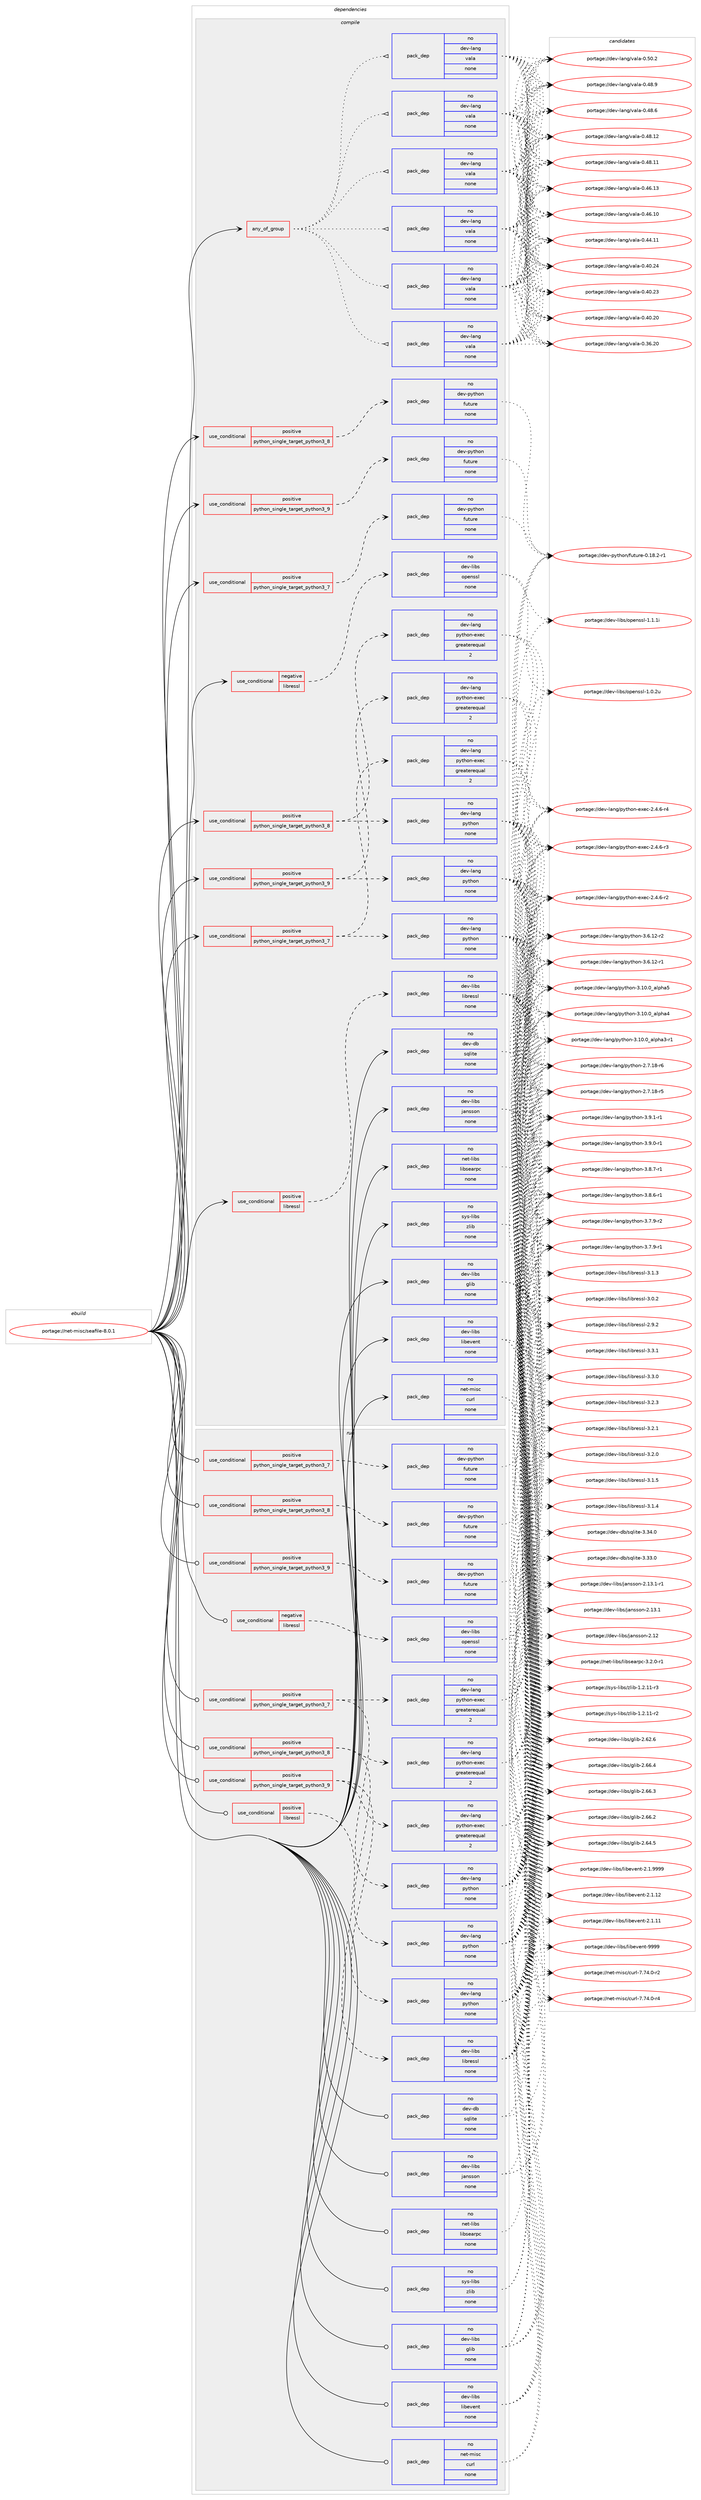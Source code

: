 digraph prolog {

# *************
# Graph options
# *************

newrank=true;
concentrate=true;
compound=true;
graph [rankdir=LR,fontname=Helvetica,fontsize=10,ranksep=1.5];#, ranksep=2.5, nodesep=0.2];
edge  [arrowhead=vee];
node  [fontname=Helvetica,fontsize=10];

# **********
# The ebuild
# **********

subgraph cluster_leftcol {
color=gray;
rank=same;
label=<<i>ebuild</i>>;
id [label="portage://net-misc/seafile-8.0.1", color=red, width=4, href="../net-misc/seafile-8.0.1.svg"];
}

# ****************
# The dependencies
# ****************

subgraph cluster_midcol {
color=gray;
label=<<i>dependencies</i>>;
subgraph cluster_compile {
fillcolor="#eeeeee";
style=filled;
label=<<i>compile</i>>;
subgraph any127 {
dependency16916 [label=<<TABLE BORDER="0" CELLBORDER="1" CELLSPACING="0" CELLPADDING="4"><TR><TD CELLPADDING="10">any_of_group</TD></TR></TABLE>>, shape=none, color=red];subgraph pack11552 {
dependency16917 [label=<<TABLE BORDER="0" CELLBORDER="1" CELLSPACING="0" CELLPADDING="4" WIDTH="220"><TR><TD ROWSPAN="6" CELLPADDING="30">pack_dep</TD></TR><TR><TD WIDTH="110">no</TD></TR><TR><TD>dev-lang</TD></TR><TR><TD>vala</TD></TR><TR><TD>none</TD></TR><TR><TD></TD></TR></TABLE>>, shape=none, color=blue];
}
dependency16916:e -> dependency16917:w [weight=20,style="dotted",arrowhead="oinv"];
subgraph pack11553 {
dependency16918 [label=<<TABLE BORDER="0" CELLBORDER="1" CELLSPACING="0" CELLPADDING="4" WIDTH="220"><TR><TD ROWSPAN="6" CELLPADDING="30">pack_dep</TD></TR><TR><TD WIDTH="110">no</TD></TR><TR><TD>dev-lang</TD></TR><TR><TD>vala</TD></TR><TR><TD>none</TD></TR><TR><TD></TD></TR></TABLE>>, shape=none, color=blue];
}
dependency16916:e -> dependency16918:w [weight=20,style="dotted",arrowhead="oinv"];
subgraph pack11554 {
dependency16919 [label=<<TABLE BORDER="0" CELLBORDER="1" CELLSPACING="0" CELLPADDING="4" WIDTH="220"><TR><TD ROWSPAN="6" CELLPADDING="30">pack_dep</TD></TR><TR><TD WIDTH="110">no</TD></TR><TR><TD>dev-lang</TD></TR><TR><TD>vala</TD></TR><TR><TD>none</TD></TR><TR><TD></TD></TR></TABLE>>, shape=none, color=blue];
}
dependency16916:e -> dependency16919:w [weight=20,style="dotted",arrowhead="oinv"];
subgraph pack11555 {
dependency16920 [label=<<TABLE BORDER="0" CELLBORDER="1" CELLSPACING="0" CELLPADDING="4" WIDTH="220"><TR><TD ROWSPAN="6" CELLPADDING="30">pack_dep</TD></TR><TR><TD WIDTH="110">no</TD></TR><TR><TD>dev-lang</TD></TR><TR><TD>vala</TD></TR><TR><TD>none</TD></TR><TR><TD></TD></TR></TABLE>>, shape=none, color=blue];
}
dependency16916:e -> dependency16920:w [weight=20,style="dotted",arrowhead="oinv"];
subgraph pack11556 {
dependency16921 [label=<<TABLE BORDER="0" CELLBORDER="1" CELLSPACING="0" CELLPADDING="4" WIDTH="220"><TR><TD ROWSPAN="6" CELLPADDING="30">pack_dep</TD></TR><TR><TD WIDTH="110">no</TD></TR><TR><TD>dev-lang</TD></TR><TR><TD>vala</TD></TR><TR><TD>none</TD></TR><TR><TD></TD></TR></TABLE>>, shape=none, color=blue];
}
dependency16916:e -> dependency16921:w [weight=20,style="dotted",arrowhead="oinv"];
subgraph pack11557 {
dependency16922 [label=<<TABLE BORDER="0" CELLBORDER="1" CELLSPACING="0" CELLPADDING="4" WIDTH="220"><TR><TD ROWSPAN="6" CELLPADDING="30">pack_dep</TD></TR><TR><TD WIDTH="110">no</TD></TR><TR><TD>dev-lang</TD></TR><TR><TD>vala</TD></TR><TR><TD>none</TD></TR><TR><TD></TD></TR></TABLE>>, shape=none, color=blue];
}
dependency16916:e -> dependency16922:w [weight=20,style="dotted",arrowhead="oinv"];
}
id:e -> dependency16916:w [weight=20,style="solid",arrowhead="vee"];
subgraph cond5226 {
dependency16923 [label=<<TABLE BORDER="0" CELLBORDER="1" CELLSPACING="0" CELLPADDING="4"><TR><TD ROWSPAN="3" CELLPADDING="10">use_conditional</TD></TR><TR><TD>negative</TD></TR><TR><TD>libressl</TD></TR></TABLE>>, shape=none, color=red];
subgraph pack11558 {
dependency16924 [label=<<TABLE BORDER="0" CELLBORDER="1" CELLSPACING="0" CELLPADDING="4" WIDTH="220"><TR><TD ROWSPAN="6" CELLPADDING="30">pack_dep</TD></TR><TR><TD WIDTH="110">no</TD></TR><TR><TD>dev-libs</TD></TR><TR><TD>openssl</TD></TR><TR><TD>none</TD></TR><TR><TD></TD></TR></TABLE>>, shape=none, color=blue];
}
dependency16923:e -> dependency16924:w [weight=20,style="dashed",arrowhead="vee"];
}
id:e -> dependency16923:w [weight=20,style="solid",arrowhead="vee"];
subgraph cond5227 {
dependency16925 [label=<<TABLE BORDER="0" CELLBORDER="1" CELLSPACING="0" CELLPADDING="4"><TR><TD ROWSPAN="3" CELLPADDING="10">use_conditional</TD></TR><TR><TD>positive</TD></TR><TR><TD>libressl</TD></TR></TABLE>>, shape=none, color=red];
subgraph pack11559 {
dependency16926 [label=<<TABLE BORDER="0" CELLBORDER="1" CELLSPACING="0" CELLPADDING="4" WIDTH="220"><TR><TD ROWSPAN="6" CELLPADDING="30">pack_dep</TD></TR><TR><TD WIDTH="110">no</TD></TR><TR><TD>dev-libs</TD></TR><TR><TD>libressl</TD></TR><TR><TD>none</TD></TR><TR><TD></TD></TR></TABLE>>, shape=none, color=blue];
}
dependency16925:e -> dependency16926:w [weight=20,style="dashed",arrowhead="vee"];
}
id:e -> dependency16925:w [weight=20,style="solid",arrowhead="vee"];
subgraph cond5228 {
dependency16927 [label=<<TABLE BORDER="0" CELLBORDER="1" CELLSPACING="0" CELLPADDING="4"><TR><TD ROWSPAN="3" CELLPADDING="10">use_conditional</TD></TR><TR><TD>positive</TD></TR><TR><TD>python_single_target_python3_7</TD></TR></TABLE>>, shape=none, color=red];
subgraph pack11560 {
dependency16928 [label=<<TABLE BORDER="0" CELLBORDER="1" CELLSPACING="0" CELLPADDING="4" WIDTH="220"><TR><TD ROWSPAN="6" CELLPADDING="30">pack_dep</TD></TR><TR><TD WIDTH="110">no</TD></TR><TR><TD>dev-lang</TD></TR><TR><TD>python</TD></TR><TR><TD>none</TD></TR><TR><TD></TD></TR></TABLE>>, shape=none, color=blue];
}
dependency16927:e -> dependency16928:w [weight=20,style="dashed",arrowhead="vee"];
subgraph pack11561 {
dependency16929 [label=<<TABLE BORDER="0" CELLBORDER="1" CELLSPACING="0" CELLPADDING="4" WIDTH="220"><TR><TD ROWSPAN="6" CELLPADDING="30">pack_dep</TD></TR><TR><TD WIDTH="110">no</TD></TR><TR><TD>dev-lang</TD></TR><TR><TD>python-exec</TD></TR><TR><TD>greaterequal</TD></TR><TR><TD>2</TD></TR></TABLE>>, shape=none, color=blue];
}
dependency16927:e -> dependency16929:w [weight=20,style="dashed",arrowhead="vee"];
}
id:e -> dependency16927:w [weight=20,style="solid",arrowhead="vee"];
subgraph cond5229 {
dependency16930 [label=<<TABLE BORDER="0" CELLBORDER="1" CELLSPACING="0" CELLPADDING="4"><TR><TD ROWSPAN="3" CELLPADDING="10">use_conditional</TD></TR><TR><TD>positive</TD></TR><TR><TD>python_single_target_python3_7</TD></TR></TABLE>>, shape=none, color=red];
subgraph pack11562 {
dependency16931 [label=<<TABLE BORDER="0" CELLBORDER="1" CELLSPACING="0" CELLPADDING="4" WIDTH="220"><TR><TD ROWSPAN="6" CELLPADDING="30">pack_dep</TD></TR><TR><TD WIDTH="110">no</TD></TR><TR><TD>dev-python</TD></TR><TR><TD>future</TD></TR><TR><TD>none</TD></TR><TR><TD></TD></TR></TABLE>>, shape=none, color=blue];
}
dependency16930:e -> dependency16931:w [weight=20,style="dashed",arrowhead="vee"];
}
id:e -> dependency16930:w [weight=20,style="solid",arrowhead="vee"];
subgraph cond5230 {
dependency16932 [label=<<TABLE BORDER="0" CELLBORDER="1" CELLSPACING="0" CELLPADDING="4"><TR><TD ROWSPAN="3" CELLPADDING="10">use_conditional</TD></TR><TR><TD>positive</TD></TR><TR><TD>python_single_target_python3_8</TD></TR></TABLE>>, shape=none, color=red];
subgraph pack11563 {
dependency16933 [label=<<TABLE BORDER="0" CELLBORDER="1" CELLSPACING="0" CELLPADDING="4" WIDTH="220"><TR><TD ROWSPAN="6" CELLPADDING="30">pack_dep</TD></TR><TR><TD WIDTH="110">no</TD></TR><TR><TD>dev-lang</TD></TR><TR><TD>python</TD></TR><TR><TD>none</TD></TR><TR><TD></TD></TR></TABLE>>, shape=none, color=blue];
}
dependency16932:e -> dependency16933:w [weight=20,style="dashed",arrowhead="vee"];
subgraph pack11564 {
dependency16934 [label=<<TABLE BORDER="0" CELLBORDER="1" CELLSPACING="0" CELLPADDING="4" WIDTH="220"><TR><TD ROWSPAN="6" CELLPADDING="30">pack_dep</TD></TR><TR><TD WIDTH="110">no</TD></TR><TR><TD>dev-lang</TD></TR><TR><TD>python-exec</TD></TR><TR><TD>greaterequal</TD></TR><TR><TD>2</TD></TR></TABLE>>, shape=none, color=blue];
}
dependency16932:e -> dependency16934:w [weight=20,style="dashed",arrowhead="vee"];
}
id:e -> dependency16932:w [weight=20,style="solid",arrowhead="vee"];
subgraph cond5231 {
dependency16935 [label=<<TABLE BORDER="0" CELLBORDER="1" CELLSPACING="0" CELLPADDING="4"><TR><TD ROWSPAN="3" CELLPADDING="10">use_conditional</TD></TR><TR><TD>positive</TD></TR><TR><TD>python_single_target_python3_8</TD></TR></TABLE>>, shape=none, color=red];
subgraph pack11565 {
dependency16936 [label=<<TABLE BORDER="0" CELLBORDER="1" CELLSPACING="0" CELLPADDING="4" WIDTH="220"><TR><TD ROWSPAN="6" CELLPADDING="30">pack_dep</TD></TR><TR><TD WIDTH="110">no</TD></TR><TR><TD>dev-python</TD></TR><TR><TD>future</TD></TR><TR><TD>none</TD></TR><TR><TD></TD></TR></TABLE>>, shape=none, color=blue];
}
dependency16935:e -> dependency16936:w [weight=20,style="dashed",arrowhead="vee"];
}
id:e -> dependency16935:w [weight=20,style="solid",arrowhead="vee"];
subgraph cond5232 {
dependency16937 [label=<<TABLE BORDER="0" CELLBORDER="1" CELLSPACING="0" CELLPADDING="4"><TR><TD ROWSPAN="3" CELLPADDING="10">use_conditional</TD></TR><TR><TD>positive</TD></TR><TR><TD>python_single_target_python3_9</TD></TR></TABLE>>, shape=none, color=red];
subgraph pack11566 {
dependency16938 [label=<<TABLE BORDER="0" CELLBORDER="1" CELLSPACING="0" CELLPADDING="4" WIDTH="220"><TR><TD ROWSPAN="6" CELLPADDING="30">pack_dep</TD></TR><TR><TD WIDTH="110">no</TD></TR><TR><TD>dev-lang</TD></TR><TR><TD>python</TD></TR><TR><TD>none</TD></TR><TR><TD></TD></TR></TABLE>>, shape=none, color=blue];
}
dependency16937:e -> dependency16938:w [weight=20,style="dashed",arrowhead="vee"];
subgraph pack11567 {
dependency16939 [label=<<TABLE BORDER="0" CELLBORDER="1" CELLSPACING="0" CELLPADDING="4" WIDTH="220"><TR><TD ROWSPAN="6" CELLPADDING="30">pack_dep</TD></TR><TR><TD WIDTH="110">no</TD></TR><TR><TD>dev-lang</TD></TR><TR><TD>python-exec</TD></TR><TR><TD>greaterequal</TD></TR><TR><TD>2</TD></TR></TABLE>>, shape=none, color=blue];
}
dependency16937:e -> dependency16939:w [weight=20,style="dashed",arrowhead="vee"];
}
id:e -> dependency16937:w [weight=20,style="solid",arrowhead="vee"];
subgraph cond5233 {
dependency16940 [label=<<TABLE BORDER="0" CELLBORDER="1" CELLSPACING="0" CELLPADDING="4"><TR><TD ROWSPAN="3" CELLPADDING="10">use_conditional</TD></TR><TR><TD>positive</TD></TR><TR><TD>python_single_target_python3_9</TD></TR></TABLE>>, shape=none, color=red];
subgraph pack11568 {
dependency16941 [label=<<TABLE BORDER="0" CELLBORDER="1" CELLSPACING="0" CELLPADDING="4" WIDTH="220"><TR><TD ROWSPAN="6" CELLPADDING="30">pack_dep</TD></TR><TR><TD WIDTH="110">no</TD></TR><TR><TD>dev-python</TD></TR><TR><TD>future</TD></TR><TR><TD>none</TD></TR><TR><TD></TD></TR></TABLE>>, shape=none, color=blue];
}
dependency16940:e -> dependency16941:w [weight=20,style="dashed",arrowhead="vee"];
}
id:e -> dependency16940:w [weight=20,style="solid",arrowhead="vee"];
subgraph pack11569 {
dependency16942 [label=<<TABLE BORDER="0" CELLBORDER="1" CELLSPACING="0" CELLPADDING="4" WIDTH="220"><TR><TD ROWSPAN="6" CELLPADDING="30">pack_dep</TD></TR><TR><TD WIDTH="110">no</TD></TR><TR><TD>dev-db</TD></TR><TR><TD>sqlite</TD></TR><TR><TD>none</TD></TR><TR><TD></TD></TR></TABLE>>, shape=none, color=blue];
}
id:e -> dependency16942:w [weight=20,style="solid",arrowhead="vee"];
subgraph pack11570 {
dependency16943 [label=<<TABLE BORDER="0" CELLBORDER="1" CELLSPACING="0" CELLPADDING="4" WIDTH="220"><TR><TD ROWSPAN="6" CELLPADDING="30">pack_dep</TD></TR><TR><TD WIDTH="110">no</TD></TR><TR><TD>dev-libs</TD></TR><TR><TD>glib</TD></TR><TR><TD>none</TD></TR><TR><TD></TD></TR></TABLE>>, shape=none, color=blue];
}
id:e -> dependency16943:w [weight=20,style="solid",arrowhead="vee"];
subgraph pack11571 {
dependency16944 [label=<<TABLE BORDER="0" CELLBORDER="1" CELLSPACING="0" CELLPADDING="4" WIDTH="220"><TR><TD ROWSPAN="6" CELLPADDING="30">pack_dep</TD></TR><TR><TD WIDTH="110">no</TD></TR><TR><TD>dev-libs</TD></TR><TR><TD>jansson</TD></TR><TR><TD>none</TD></TR><TR><TD></TD></TR></TABLE>>, shape=none, color=blue];
}
id:e -> dependency16944:w [weight=20,style="solid",arrowhead="vee"];
subgraph pack11572 {
dependency16945 [label=<<TABLE BORDER="0" CELLBORDER="1" CELLSPACING="0" CELLPADDING="4" WIDTH="220"><TR><TD ROWSPAN="6" CELLPADDING="30">pack_dep</TD></TR><TR><TD WIDTH="110">no</TD></TR><TR><TD>dev-libs</TD></TR><TR><TD>libevent</TD></TR><TR><TD>none</TD></TR><TR><TD></TD></TR></TABLE>>, shape=none, color=blue];
}
id:e -> dependency16945:w [weight=20,style="solid",arrowhead="vee"];
subgraph pack11573 {
dependency16946 [label=<<TABLE BORDER="0" CELLBORDER="1" CELLSPACING="0" CELLPADDING="4" WIDTH="220"><TR><TD ROWSPAN="6" CELLPADDING="30">pack_dep</TD></TR><TR><TD WIDTH="110">no</TD></TR><TR><TD>net-libs</TD></TR><TR><TD>libsearpc</TD></TR><TR><TD>none</TD></TR><TR><TD></TD></TR></TABLE>>, shape=none, color=blue];
}
id:e -> dependency16946:w [weight=20,style="solid",arrowhead="vee"];
subgraph pack11574 {
dependency16947 [label=<<TABLE BORDER="0" CELLBORDER="1" CELLSPACING="0" CELLPADDING="4" WIDTH="220"><TR><TD ROWSPAN="6" CELLPADDING="30">pack_dep</TD></TR><TR><TD WIDTH="110">no</TD></TR><TR><TD>net-misc</TD></TR><TR><TD>curl</TD></TR><TR><TD>none</TD></TR><TR><TD></TD></TR></TABLE>>, shape=none, color=blue];
}
id:e -> dependency16947:w [weight=20,style="solid",arrowhead="vee"];
subgraph pack11575 {
dependency16948 [label=<<TABLE BORDER="0" CELLBORDER="1" CELLSPACING="0" CELLPADDING="4" WIDTH="220"><TR><TD ROWSPAN="6" CELLPADDING="30">pack_dep</TD></TR><TR><TD WIDTH="110">no</TD></TR><TR><TD>sys-libs</TD></TR><TR><TD>zlib</TD></TR><TR><TD>none</TD></TR><TR><TD></TD></TR></TABLE>>, shape=none, color=blue];
}
id:e -> dependency16948:w [weight=20,style="solid",arrowhead="vee"];
}
subgraph cluster_compileandrun {
fillcolor="#eeeeee";
style=filled;
label=<<i>compile and run</i>>;
}
subgraph cluster_run {
fillcolor="#eeeeee";
style=filled;
label=<<i>run</i>>;
subgraph cond5234 {
dependency16949 [label=<<TABLE BORDER="0" CELLBORDER="1" CELLSPACING="0" CELLPADDING="4"><TR><TD ROWSPAN="3" CELLPADDING="10">use_conditional</TD></TR><TR><TD>negative</TD></TR><TR><TD>libressl</TD></TR></TABLE>>, shape=none, color=red];
subgraph pack11576 {
dependency16950 [label=<<TABLE BORDER="0" CELLBORDER="1" CELLSPACING="0" CELLPADDING="4" WIDTH="220"><TR><TD ROWSPAN="6" CELLPADDING="30">pack_dep</TD></TR><TR><TD WIDTH="110">no</TD></TR><TR><TD>dev-libs</TD></TR><TR><TD>openssl</TD></TR><TR><TD>none</TD></TR><TR><TD></TD></TR></TABLE>>, shape=none, color=blue];
}
dependency16949:e -> dependency16950:w [weight=20,style="dashed",arrowhead="vee"];
}
id:e -> dependency16949:w [weight=20,style="solid",arrowhead="odot"];
subgraph cond5235 {
dependency16951 [label=<<TABLE BORDER="0" CELLBORDER="1" CELLSPACING="0" CELLPADDING="4"><TR><TD ROWSPAN="3" CELLPADDING="10">use_conditional</TD></TR><TR><TD>positive</TD></TR><TR><TD>libressl</TD></TR></TABLE>>, shape=none, color=red];
subgraph pack11577 {
dependency16952 [label=<<TABLE BORDER="0" CELLBORDER="1" CELLSPACING="0" CELLPADDING="4" WIDTH="220"><TR><TD ROWSPAN="6" CELLPADDING="30">pack_dep</TD></TR><TR><TD WIDTH="110">no</TD></TR><TR><TD>dev-libs</TD></TR><TR><TD>libressl</TD></TR><TR><TD>none</TD></TR><TR><TD></TD></TR></TABLE>>, shape=none, color=blue];
}
dependency16951:e -> dependency16952:w [weight=20,style="dashed",arrowhead="vee"];
}
id:e -> dependency16951:w [weight=20,style="solid",arrowhead="odot"];
subgraph cond5236 {
dependency16953 [label=<<TABLE BORDER="0" CELLBORDER="1" CELLSPACING="0" CELLPADDING="4"><TR><TD ROWSPAN="3" CELLPADDING="10">use_conditional</TD></TR><TR><TD>positive</TD></TR><TR><TD>python_single_target_python3_7</TD></TR></TABLE>>, shape=none, color=red];
subgraph pack11578 {
dependency16954 [label=<<TABLE BORDER="0" CELLBORDER="1" CELLSPACING="0" CELLPADDING="4" WIDTH="220"><TR><TD ROWSPAN="6" CELLPADDING="30">pack_dep</TD></TR><TR><TD WIDTH="110">no</TD></TR><TR><TD>dev-lang</TD></TR><TR><TD>python</TD></TR><TR><TD>none</TD></TR><TR><TD></TD></TR></TABLE>>, shape=none, color=blue];
}
dependency16953:e -> dependency16954:w [weight=20,style="dashed",arrowhead="vee"];
subgraph pack11579 {
dependency16955 [label=<<TABLE BORDER="0" CELLBORDER="1" CELLSPACING="0" CELLPADDING="4" WIDTH="220"><TR><TD ROWSPAN="6" CELLPADDING="30">pack_dep</TD></TR><TR><TD WIDTH="110">no</TD></TR><TR><TD>dev-lang</TD></TR><TR><TD>python-exec</TD></TR><TR><TD>greaterequal</TD></TR><TR><TD>2</TD></TR></TABLE>>, shape=none, color=blue];
}
dependency16953:e -> dependency16955:w [weight=20,style="dashed",arrowhead="vee"];
}
id:e -> dependency16953:w [weight=20,style="solid",arrowhead="odot"];
subgraph cond5237 {
dependency16956 [label=<<TABLE BORDER="0" CELLBORDER="1" CELLSPACING="0" CELLPADDING="4"><TR><TD ROWSPAN="3" CELLPADDING="10">use_conditional</TD></TR><TR><TD>positive</TD></TR><TR><TD>python_single_target_python3_7</TD></TR></TABLE>>, shape=none, color=red];
subgraph pack11580 {
dependency16957 [label=<<TABLE BORDER="0" CELLBORDER="1" CELLSPACING="0" CELLPADDING="4" WIDTH="220"><TR><TD ROWSPAN="6" CELLPADDING="30">pack_dep</TD></TR><TR><TD WIDTH="110">no</TD></TR><TR><TD>dev-python</TD></TR><TR><TD>future</TD></TR><TR><TD>none</TD></TR><TR><TD></TD></TR></TABLE>>, shape=none, color=blue];
}
dependency16956:e -> dependency16957:w [weight=20,style="dashed",arrowhead="vee"];
}
id:e -> dependency16956:w [weight=20,style="solid",arrowhead="odot"];
subgraph cond5238 {
dependency16958 [label=<<TABLE BORDER="0" CELLBORDER="1" CELLSPACING="0" CELLPADDING="4"><TR><TD ROWSPAN="3" CELLPADDING="10">use_conditional</TD></TR><TR><TD>positive</TD></TR><TR><TD>python_single_target_python3_8</TD></TR></TABLE>>, shape=none, color=red];
subgraph pack11581 {
dependency16959 [label=<<TABLE BORDER="0" CELLBORDER="1" CELLSPACING="0" CELLPADDING="4" WIDTH="220"><TR><TD ROWSPAN="6" CELLPADDING="30">pack_dep</TD></TR><TR><TD WIDTH="110">no</TD></TR><TR><TD>dev-lang</TD></TR><TR><TD>python</TD></TR><TR><TD>none</TD></TR><TR><TD></TD></TR></TABLE>>, shape=none, color=blue];
}
dependency16958:e -> dependency16959:w [weight=20,style="dashed",arrowhead="vee"];
subgraph pack11582 {
dependency16960 [label=<<TABLE BORDER="0" CELLBORDER="1" CELLSPACING="0" CELLPADDING="4" WIDTH="220"><TR><TD ROWSPAN="6" CELLPADDING="30">pack_dep</TD></TR><TR><TD WIDTH="110">no</TD></TR><TR><TD>dev-lang</TD></TR><TR><TD>python-exec</TD></TR><TR><TD>greaterequal</TD></TR><TR><TD>2</TD></TR></TABLE>>, shape=none, color=blue];
}
dependency16958:e -> dependency16960:w [weight=20,style="dashed",arrowhead="vee"];
}
id:e -> dependency16958:w [weight=20,style="solid",arrowhead="odot"];
subgraph cond5239 {
dependency16961 [label=<<TABLE BORDER="0" CELLBORDER="1" CELLSPACING="0" CELLPADDING="4"><TR><TD ROWSPAN="3" CELLPADDING="10">use_conditional</TD></TR><TR><TD>positive</TD></TR><TR><TD>python_single_target_python3_8</TD></TR></TABLE>>, shape=none, color=red];
subgraph pack11583 {
dependency16962 [label=<<TABLE BORDER="0" CELLBORDER="1" CELLSPACING="0" CELLPADDING="4" WIDTH="220"><TR><TD ROWSPAN="6" CELLPADDING="30">pack_dep</TD></TR><TR><TD WIDTH="110">no</TD></TR><TR><TD>dev-python</TD></TR><TR><TD>future</TD></TR><TR><TD>none</TD></TR><TR><TD></TD></TR></TABLE>>, shape=none, color=blue];
}
dependency16961:e -> dependency16962:w [weight=20,style="dashed",arrowhead="vee"];
}
id:e -> dependency16961:w [weight=20,style="solid",arrowhead="odot"];
subgraph cond5240 {
dependency16963 [label=<<TABLE BORDER="0" CELLBORDER="1" CELLSPACING="0" CELLPADDING="4"><TR><TD ROWSPAN="3" CELLPADDING="10">use_conditional</TD></TR><TR><TD>positive</TD></TR><TR><TD>python_single_target_python3_9</TD></TR></TABLE>>, shape=none, color=red];
subgraph pack11584 {
dependency16964 [label=<<TABLE BORDER="0" CELLBORDER="1" CELLSPACING="0" CELLPADDING="4" WIDTH="220"><TR><TD ROWSPAN="6" CELLPADDING="30">pack_dep</TD></TR><TR><TD WIDTH="110">no</TD></TR><TR><TD>dev-lang</TD></TR><TR><TD>python</TD></TR><TR><TD>none</TD></TR><TR><TD></TD></TR></TABLE>>, shape=none, color=blue];
}
dependency16963:e -> dependency16964:w [weight=20,style="dashed",arrowhead="vee"];
subgraph pack11585 {
dependency16965 [label=<<TABLE BORDER="0" CELLBORDER="1" CELLSPACING="0" CELLPADDING="4" WIDTH="220"><TR><TD ROWSPAN="6" CELLPADDING="30">pack_dep</TD></TR><TR><TD WIDTH="110">no</TD></TR><TR><TD>dev-lang</TD></TR><TR><TD>python-exec</TD></TR><TR><TD>greaterequal</TD></TR><TR><TD>2</TD></TR></TABLE>>, shape=none, color=blue];
}
dependency16963:e -> dependency16965:w [weight=20,style="dashed",arrowhead="vee"];
}
id:e -> dependency16963:w [weight=20,style="solid",arrowhead="odot"];
subgraph cond5241 {
dependency16966 [label=<<TABLE BORDER="0" CELLBORDER="1" CELLSPACING="0" CELLPADDING="4"><TR><TD ROWSPAN="3" CELLPADDING="10">use_conditional</TD></TR><TR><TD>positive</TD></TR><TR><TD>python_single_target_python3_9</TD></TR></TABLE>>, shape=none, color=red];
subgraph pack11586 {
dependency16967 [label=<<TABLE BORDER="0" CELLBORDER="1" CELLSPACING="0" CELLPADDING="4" WIDTH="220"><TR><TD ROWSPAN="6" CELLPADDING="30">pack_dep</TD></TR><TR><TD WIDTH="110">no</TD></TR><TR><TD>dev-python</TD></TR><TR><TD>future</TD></TR><TR><TD>none</TD></TR><TR><TD></TD></TR></TABLE>>, shape=none, color=blue];
}
dependency16966:e -> dependency16967:w [weight=20,style="dashed",arrowhead="vee"];
}
id:e -> dependency16966:w [weight=20,style="solid",arrowhead="odot"];
subgraph pack11587 {
dependency16968 [label=<<TABLE BORDER="0" CELLBORDER="1" CELLSPACING="0" CELLPADDING="4" WIDTH="220"><TR><TD ROWSPAN="6" CELLPADDING="30">pack_dep</TD></TR><TR><TD WIDTH="110">no</TD></TR><TR><TD>dev-db</TD></TR><TR><TD>sqlite</TD></TR><TR><TD>none</TD></TR><TR><TD></TD></TR></TABLE>>, shape=none, color=blue];
}
id:e -> dependency16968:w [weight=20,style="solid",arrowhead="odot"];
subgraph pack11588 {
dependency16969 [label=<<TABLE BORDER="0" CELLBORDER="1" CELLSPACING="0" CELLPADDING="4" WIDTH="220"><TR><TD ROWSPAN="6" CELLPADDING="30">pack_dep</TD></TR><TR><TD WIDTH="110">no</TD></TR><TR><TD>dev-libs</TD></TR><TR><TD>glib</TD></TR><TR><TD>none</TD></TR><TR><TD></TD></TR></TABLE>>, shape=none, color=blue];
}
id:e -> dependency16969:w [weight=20,style="solid",arrowhead="odot"];
subgraph pack11589 {
dependency16970 [label=<<TABLE BORDER="0" CELLBORDER="1" CELLSPACING="0" CELLPADDING="4" WIDTH="220"><TR><TD ROWSPAN="6" CELLPADDING="30">pack_dep</TD></TR><TR><TD WIDTH="110">no</TD></TR><TR><TD>dev-libs</TD></TR><TR><TD>jansson</TD></TR><TR><TD>none</TD></TR><TR><TD></TD></TR></TABLE>>, shape=none, color=blue];
}
id:e -> dependency16970:w [weight=20,style="solid",arrowhead="odot"];
subgraph pack11590 {
dependency16971 [label=<<TABLE BORDER="0" CELLBORDER="1" CELLSPACING="0" CELLPADDING="4" WIDTH="220"><TR><TD ROWSPAN="6" CELLPADDING="30">pack_dep</TD></TR><TR><TD WIDTH="110">no</TD></TR><TR><TD>dev-libs</TD></TR><TR><TD>libevent</TD></TR><TR><TD>none</TD></TR><TR><TD></TD></TR></TABLE>>, shape=none, color=blue];
}
id:e -> dependency16971:w [weight=20,style="solid",arrowhead="odot"];
subgraph pack11591 {
dependency16972 [label=<<TABLE BORDER="0" CELLBORDER="1" CELLSPACING="0" CELLPADDING="4" WIDTH="220"><TR><TD ROWSPAN="6" CELLPADDING="30">pack_dep</TD></TR><TR><TD WIDTH="110">no</TD></TR><TR><TD>net-libs</TD></TR><TR><TD>libsearpc</TD></TR><TR><TD>none</TD></TR><TR><TD></TD></TR></TABLE>>, shape=none, color=blue];
}
id:e -> dependency16972:w [weight=20,style="solid",arrowhead="odot"];
subgraph pack11592 {
dependency16973 [label=<<TABLE BORDER="0" CELLBORDER="1" CELLSPACING="0" CELLPADDING="4" WIDTH="220"><TR><TD ROWSPAN="6" CELLPADDING="30">pack_dep</TD></TR><TR><TD WIDTH="110">no</TD></TR><TR><TD>net-misc</TD></TR><TR><TD>curl</TD></TR><TR><TD>none</TD></TR><TR><TD></TD></TR></TABLE>>, shape=none, color=blue];
}
id:e -> dependency16973:w [weight=20,style="solid",arrowhead="odot"];
subgraph pack11593 {
dependency16974 [label=<<TABLE BORDER="0" CELLBORDER="1" CELLSPACING="0" CELLPADDING="4" WIDTH="220"><TR><TD ROWSPAN="6" CELLPADDING="30">pack_dep</TD></TR><TR><TD WIDTH="110">no</TD></TR><TR><TD>sys-libs</TD></TR><TR><TD>zlib</TD></TR><TR><TD>none</TD></TR><TR><TD></TD></TR></TABLE>>, shape=none, color=blue];
}
id:e -> dependency16974:w [weight=20,style="solid",arrowhead="odot"];
}
}

# **************
# The candidates
# **************

subgraph cluster_choices {
rank=same;
color=gray;
label=<<i>candidates</i>>;

subgraph choice11552 {
color=black;
nodesep=1;
choice100101118451089711010347118971089745484653484650 [label="portage://dev-lang/vala-0.50.2", color=red, width=4,href="../dev-lang/vala-0.50.2.svg"];
choice100101118451089711010347118971089745484652564657 [label="portage://dev-lang/vala-0.48.9", color=red, width=4,href="../dev-lang/vala-0.48.9.svg"];
choice100101118451089711010347118971089745484652564654 [label="portage://dev-lang/vala-0.48.6", color=red, width=4,href="../dev-lang/vala-0.48.6.svg"];
choice10010111845108971101034711897108974548465256464950 [label="portage://dev-lang/vala-0.48.12", color=red, width=4,href="../dev-lang/vala-0.48.12.svg"];
choice10010111845108971101034711897108974548465256464949 [label="portage://dev-lang/vala-0.48.11", color=red, width=4,href="../dev-lang/vala-0.48.11.svg"];
choice10010111845108971101034711897108974548465254464951 [label="portage://dev-lang/vala-0.46.13", color=red, width=4,href="../dev-lang/vala-0.46.13.svg"];
choice10010111845108971101034711897108974548465254464948 [label="portage://dev-lang/vala-0.46.10", color=red, width=4,href="../dev-lang/vala-0.46.10.svg"];
choice10010111845108971101034711897108974548465252464949 [label="portage://dev-lang/vala-0.44.11", color=red, width=4,href="../dev-lang/vala-0.44.11.svg"];
choice10010111845108971101034711897108974548465248465052 [label="portage://dev-lang/vala-0.40.24", color=red, width=4,href="../dev-lang/vala-0.40.24.svg"];
choice10010111845108971101034711897108974548465248465051 [label="portage://dev-lang/vala-0.40.23", color=red, width=4,href="../dev-lang/vala-0.40.23.svg"];
choice10010111845108971101034711897108974548465248465048 [label="portage://dev-lang/vala-0.40.20", color=red, width=4,href="../dev-lang/vala-0.40.20.svg"];
choice10010111845108971101034711897108974548465154465048 [label="portage://dev-lang/vala-0.36.20", color=red, width=4,href="../dev-lang/vala-0.36.20.svg"];
dependency16917:e -> choice100101118451089711010347118971089745484653484650:w [style=dotted,weight="100"];
dependency16917:e -> choice100101118451089711010347118971089745484652564657:w [style=dotted,weight="100"];
dependency16917:e -> choice100101118451089711010347118971089745484652564654:w [style=dotted,weight="100"];
dependency16917:e -> choice10010111845108971101034711897108974548465256464950:w [style=dotted,weight="100"];
dependency16917:e -> choice10010111845108971101034711897108974548465256464949:w [style=dotted,weight="100"];
dependency16917:e -> choice10010111845108971101034711897108974548465254464951:w [style=dotted,weight="100"];
dependency16917:e -> choice10010111845108971101034711897108974548465254464948:w [style=dotted,weight="100"];
dependency16917:e -> choice10010111845108971101034711897108974548465252464949:w [style=dotted,weight="100"];
dependency16917:e -> choice10010111845108971101034711897108974548465248465052:w [style=dotted,weight="100"];
dependency16917:e -> choice10010111845108971101034711897108974548465248465051:w [style=dotted,weight="100"];
dependency16917:e -> choice10010111845108971101034711897108974548465248465048:w [style=dotted,weight="100"];
dependency16917:e -> choice10010111845108971101034711897108974548465154465048:w [style=dotted,weight="100"];
}
subgraph choice11553 {
color=black;
nodesep=1;
choice100101118451089711010347118971089745484653484650 [label="portage://dev-lang/vala-0.50.2", color=red, width=4,href="../dev-lang/vala-0.50.2.svg"];
choice100101118451089711010347118971089745484652564657 [label="portage://dev-lang/vala-0.48.9", color=red, width=4,href="../dev-lang/vala-0.48.9.svg"];
choice100101118451089711010347118971089745484652564654 [label="portage://dev-lang/vala-0.48.6", color=red, width=4,href="../dev-lang/vala-0.48.6.svg"];
choice10010111845108971101034711897108974548465256464950 [label="portage://dev-lang/vala-0.48.12", color=red, width=4,href="../dev-lang/vala-0.48.12.svg"];
choice10010111845108971101034711897108974548465256464949 [label="portage://dev-lang/vala-0.48.11", color=red, width=4,href="../dev-lang/vala-0.48.11.svg"];
choice10010111845108971101034711897108974548465254464951 [label="portage://dev-lang/vala-0.46.13", color=red, width=4,href="../dev-lang/vala-0.46.13.svg"];
choice10010111845108971101034711897108974548465254464948 [label="portage://dev-lang/vala-0.46.10", color=red, width=4,href="../dev-lang/vala-0.46.10.svg"];
choice10010111845108971101034711897108974548465252464949 [label="portage://dev-lang/vala-0.44.11", color=red, width=4,href="../dev-lang/vala-0.44.11.svg"];
choice10010111845108971101034711897108974548465248465052 [label="portage://dev-lang/vala-0.40.24", color=red, width=4,href="../dev-lang/vala-0.40.24.svg"];
choice10010111845108971101034711897108974548465248465051 [label="portage://dev-lang/vala-0.40.23", color=red, width=4,href="../dev-lang/vala-0.40.23.svg"];
choice10010111845108971101034711897108974548465248465048 [label="portage://dev-lang/vala-0.40.20", color=red, width=4,href="../dev-lang/vala-0.40.20.svg"];
choice10010111845108971101034711897108974548465154465048 [label="portage://dev-lang/vala-0.36.20", color=red, width=4,href="../dev-lang/vala-0.36.20.svg"];
dependency16918:e -> choice100101118451089711010347118971089745484653484650:w [style=dotted,weight="100"];
dependency16918:e -> choice100101118451089711010347118971089745484652564657:w [style=dotted,weight="100"];
dependency16918:e -> choice100101118451089711010347118971089745484652564654:w [style=dotted,weight="100"];
dependency16918:e -> choice10010111845108971101034711897108974548465256464950:w [style=dotted,weight="100"];
dependency16918:e -> choice10010111845108971101034711897108974548465256464949:w [style=dotted,weight="100"];
dependency16918:e -> choice10010111845108971101034711897108974548465254464951:w [style=dotted,weight="100"];
dependency16918:e -> choice10010111845108971101034711897108974548465254464948:w [style=dotted,weight="100"];
dependency16918:e -> choice10010111845108971101034711897108974548465252464949:w [style=dotted,weight="100"];
dependency16918:e -> choice10010111845108971101034711897108974548465248465052:w [style=dotted,weight="100"];
dependency16918:e -> choice10010111845108971101034711897108974548465248465051:w [style=dotted,weight="100"];
dependency16918:e -> choice10010111845108971101034711897108974548465248465048:w [style=dotted,weight="100"];
dependency16918:e -> choice10010111845108971101034711897108974548465154465048:w [style=dotted,weight="100"];
}
subgraph choice11554 {
color=black;
nodesep=1;
choice100101118451089711010347118971089745484653484650 [label="portage://dev-lang/vala-0.50.2", color=red, width=4,href="../dev-lang/vala-0.50.2.svg"];
choice100101118451089711010347118971089745484652564657 [label="portage://dev-lang/vala-0.48.9", color=red, width=4,href="../dev-lang/vala-0.48.9.svg"];
choice100101118451089711010347118971089745484652564654 [label="portage://dev-lang/vala-0.48.6", color=red, width=4,href="../dev-lang/vala-0.48.6.svg"];
choice10010111845108971101034711897108974548465256464950 [label="portage://dev-lang/vala-0.48.12", color=red, width=4,href="../dev-lang/vala-0.48.12.svg"];
choice10010111845108971101034711897108974548465256464949 [label="portage://dev-lang/vala-0.48.11", color=red, width=4,href="../dev-lang/vala-0.48.11.svg"];
choice10010111845108971101034711897108974548465254464951 [label="portage://dev-lang/vala-0.46.13", color=red, width=4,href="../dev-lang/vala-0.46.13.svg"];
choice10010111845108971101034711897108974548465254464948 [label="portage://dev-lang/vala-0.46.10", color=red, width=4,href="../dev-lang/vala-0.46.10.svg"];
choice10010111845108971101034711897108974548465252464949 [label="portage://dev-lang/vala-0.44.11", color=red, width=4,href="../dev-lang/vala-0.44.11.svg"];
choice10010111845108971101034711897108974548465248465052 [label="portage://dev-lang/vala-0.40.24", color=red, width=4,href="../dev-lang/vala-0.40.24.svg"];
choice10010111845108971101034711897108974548465248465051 [label="portage://dev-lang/vala-0.40.23", color=red, width=4,href="../dev-lang/vala-0.40.23.svg"];
choice10010111845108971101034711897108974548465248465048 [label="portage://dev-lang/vala-0.40.20", color=red, width=4,href="../dev-lang/vala-0.40.20.svg"];
choice10010111845108971101034711897108974548465154465048 [label="portage://dev-lang/vala-0.36.20", color=red, width=4,href="../dev-lang/vala-0.36.20.svg"];
dependency16919:e -> choice100101118451089711010347118971089745484653484650:w [style=dotted,weight="100"];
dependency16919:e -> choice100101118451089711010347118971089745484652564657:w [style=dotted,weight="100"];
dependency16919:e -> choice100101118451089711010347118971089745484652564654:w [style=dotted,weight="100"];
dependency16919:e -> choice10010111845108971101034711897108974548465256464950:w [style=dotted,weight="100"];
dependency16919:e -> choice10010111845108971101034711897108974548465256464949:w [style=dotted,weight="100"];
dependency16919:e -> choice10010111845108971101034711897108974548465254464951:w [style=dotted,weight="100"];
dependency16919:e -> choice10010111845108971101034711897108974548465254464948:w [style=dotted,weight="100"];
dependency16919:e -> choice10010111845108971101034711897108974548465252464949:w [style=dotted,weight="100"];
dependency16919:e -> choice10010111845108971101034711897108974548465248465052:w [style=dotted,weight="100"];
dependency16919:e -> choice10010111845108971101034711897108974548465248465051:w [style=dotted,weight="100"];
dependency16919:e -> choice10010111845108971101034711897108974548465248465048:w [style=dotted,weight="100"];
dependency16919:e -> choice10010111845108971101034711897108974548465154465048:w [style=dotted,weight="100"];
}
subgraph choice11555 {
color=black;
nodesep=1;
choice100101118451089711010347118971089745484653484650 [label="portage://dev-lang/vala-0.50.2", color=red, width=4,href="../dev-lang/vala-0.50.2.svg"];
choice100101118451089711010347118971089745484652564657 [label="portage://dev-lang/vala-0.48.9", color=red, width=4,href="../dev-lang/vala-0.48.9.svg"];
choice100101118451089711010347118971089745484652564654 [label="portage://dev-lang/vala-0.48.6", color=red, width=4,href="../dev-lang/vala-0.48.6.svg"];
choice10010111845108971101034711897108974548465256464950 [label="portage://dev-lang/vala-0.48.12", color=red, width=4,href="../dev-lang/vala-0.48.12.svg"];
choice10010111845108971101034711897108974548465256464949 [label="portage://dev-lang/vala-0.48.11", color=red, width=4,href="../dev-lang/vala-0.48.11.svg"];
choice10010111845108971101034711897108974548465254464951 [label="portage://dev-lang/vala-0.46.13", color=red, width=4,href="../dev-lang/vala-0.46.13.svg"];
choice10010111845108971101034711897108974548465254464948 [label="portage://dev-lang/vala-0.46.10", color=red, width=4,href="../dev-lang/vala-0.46.10.svg"];
choice10010111845108971101034711897108974548465252464949 [label="portage://dev-lang/vala-0.44.11", color=red, width=4,href="../dev-lang/vala-0.44.11.svg"];
choice10010111845108971101034711897108974548465248465052 [label="portage://dev-lang/vala-0.40.24", color=red, width=4,href="../dev-lang/vala-0.40.24.svg"];
choice10010111845108971101034711897108974548465248465051 [label="portage://dev-lang/vala-0.40.23", color=red, width=4,href="../dev-lang/vala-0.40.23.svg"];
choice10010111845108971101034711897108974548465248465048 [label="portage://dev-lang/vala-0.40.20", color=red, width=4,href="../dev-lang/vala-0.40.20.svg"];
choice10010111845108971101034711897108974548465154465048 [label="portage://dev-lang/vala-0.36.20", color=red, width=4,href="../dev-lang/vala-0.36.20.svg"];
dependency16920:e -> choice100101118451089711010347118971089745484653484650:w [style=dotted,weight="100"];
dependency16920:e -> choice100101118451089711010347118971089745484652564657:w [style=dotted,weight="100"];
dependency16920:e -> choice100101118451089711010347118971089745484652564654:w [style=dotted,weight="100"];
dependency16920:e -> choice10010111845108971101034711897108974548465256464950:w [style=dotted,weight="100"];
dependency16920:e -> choice10010111845108971101034711897108974548465256464949:w [style=dotted,weight="100"];
dependency16920:e -> choice10010111845108971101034711897108974548465254464951:w [style=dotted,weight="100"];
dependency16920:e -> choice10010111845108971101034711897108974548465254464948:w [style=dotted,weight="100"];
dependency16920:e -> choice10010111845108971101034711897108974548465252464949:w [style=dotted,weight="100"];
dependency16920:e -> choice10010111845108971101034711897108974548465248465052:w [style=dotted,weight="100"];
dependency16920:e -> choice10010111845108971101034711897108974548465248465051:w [style=dotted,weight="100"];
dependency16920:e -> choice10010111845108971101034711897108974548465248465048:w [style=dotted,weight="100"];
dependency16920:e -> choice10010111845108971101034711897108974548465154465048:w [style=dotted,weight="100"];
}
subgraph choice11556 {
color=black;
nodesep=1;
choice100101118451089711010347118971089745484653484650 [label="portage://dev-lang/vala-0.50.2", color=red, width=4,href="../dev-lang/vala-0.50.2.svg"];
choice100101118451089711010347118971089745484652564657 [label="portage://dev-lang/vala-0.48.9", color=red, width=4,href="../dev-lang/vala-0.48.9.svg"];
choice100101118451089711010347118971089745484652564654 [label="portage://dev-lang/vala-0.48.6", color=red, width=4,href="../dev-lang/vala-0.48.6.svg"];
choice10010111845108971101034711897108974548465256464950 [label="portage://dev-lang/vala-0.48.12", color=red, width=4,href="../dev-lang/vala-0.48.12.svg"];
choice10010111845108971101034711897108974548465256464949 [label="portage://dev-lang/vala-0.48.11", color=red, width=4,href="../dev-lang/vala-0.48.11.svg"];
choice10010111845108971101034711897108974548465254464951 [label="portage://dev-lang/vala-0.46.13", color=red, width=4,href="../dev-lang/vala-0.46.13.svg"];
choice10010111845108971101034711897108974548465254464948 [label="portage://dev-lang/vala-0.46.10", color=red, width=4,href="../dev-lang/vala-0.46.10.svg"];
choice10010111845108971101034711897108974548465252464949 [label="portage://dev-lang/vala-0.44.11", color=red, width=4,href="../dev-lang/vala-0.44.11.svg"];
choice10010111845108971101034711897108974548465248465052 [label="portage://dev-lang/vala-0.40.24", color=red, width=4,href="../dev-lang/vala-0.40.24.svg"];
choice10010111845108971101034711897108974548465248465051 [label="portage://dev-lang/vala-0.40.23", color=red, width=4,href="../dev-lang/vala-0.40.23.svg"];
choice10010111845108971101034711897108974548465248465048 [label="portage://dev-lang/vala-0.40.20", color=red, width=4,href="../dev-lang/vala-0.40.20.svg"];
choice10010111845108971101034711897108974548465154465048 [label="portage://dev-lang/vala-0.36.20", color=red, width=4,href="../dev-lang/vala-0.36.20.svg"];
dependency16921:e -> choice100101118451089711010347118971089745484653484650:w [style=dotted,weight="100"];
dependency16921:e -> choice100101118451089711010347118971089745484652564657:w [style=dotted,weight="100"];
dependency16921:e -> choice100101118451089711010347118971089745484652564654:w [style=dotted,weight="100"];
dependency16921:e -> choice10010111845108971101034711897108974548465256464950:w [style=dotted,weight="100"];
dependency16921:e -> choice10010111845108971101034711897108974548465256464949:w [style=dotted,weight="100"];
dependency16921:e -> choice10010111845108971101034711897108974548465254464951:w [style=dotted,weight="100"];
dependency16921:e -> choice10010111845108971101034711897108974548465254464948:w [style=dotted,weight="100"];
dependency16921:e -> choice10010111845108971101034711897108974548465252464949:w [style=dotted,weight="100"];
dependency16921:e -> choice10010111845108971101034711897108974548465248465052:w [style=dotted,weight="100"];
dependency16921:e -> choice10010111845108971101034711897108974548465248465051:w [style=dotted,weight="100"];
dependency16921:e -> choice10010111845108971101034711897108974548465248465048:w [style=dotted,weight="100"];
dependency16921:e -> choice10010111845108971101034711897108974548465154465048:w [style=dotted,weight="100"];
}
subgraph choice11557 {
color=black;
nodesep=1;
choice100101118451089711010347118971089745484653484650 [label="portage://dev-lang/vala-0.50.2", color=red, width=4,href="../dev-lang/vala-0.50.2.svg"];
choice100101118451089711010347118971089745484652564657 [label="portage://dev-lang/vala-0.48.9", color=red, width=4,href="../dev-lang/vala-0.48.9.svg"];
choice100101118451089711010347118971089745484652564654 [label="portage://dev-lang/vala-0.48.6", color=red, width=4,href="../dev-lang/vala-0.48.6.svg"];
choice10010111845108971101034711897108974548465256464950 [label="portage://dev-lang/vala-0.48.12", color=red, width=4,href="../dev-lang/vala-0.48.12.svg"];
choice10010111845108971101034711897108974548465256464949 [label="portage://dev-lang/vala-0.48.11", color=red, width=4,href="../dev-lang/vala-0.48.11.svg"];
choice10010111845108971101034711897108974548465254464951 [label="portage://dev-lang/vala-0.46.13", color=red, width=4,href="../dev-lang/vala-0.46.13.svg"];
choice10010111845108971101034711897108974548465254464948 [label="portage://dev-lang/vala-0.46.10", color=red, width=4,href="../dev-lang/vala-0.46.10.svg"];
choice10010111845108971101034711897108974548465252464949 [label="portage://dev-lang/vala-0.44.11", color=red, width=4,href="../dev-lang/vala-0.44.11.svg"];
choice10010111845108971101034711897108974548465248465052 [label="portage://dev-lang/vala-0.40.24", color=red, width=4,href="../dev-lang/vala-0.40.24.svg"];
choice10010111845108971101034711897108974548465248465051 [label="portage://dev-lang/vala-0.40.23", color=red, width=4,href="../dev-lang/vala-0.40.23.svg"];
choice10010111845108971101034711897108974548465248465048 [label="portage://dev-lang/vala-0.40.20", color=red, width=4,href="../dev-lang/vala-0.40.20.svg"];
choice10010111845108971101034711897108974548465154465048 [label="portage://dev-lang/vala-0.36.20", color=red, width=4,href="../dev-lang/vala-0.36.20.svg"];
dependency16922:e -> choice100101118451089711010347118971089745484653484650:w [style=dotted,weight="100"];
dependency16922:e -> choice100101118451089711010347118971089745484652564657:w [style=dotted,weight="100"];
dependency16922:e -> choice100101118451089711010347118971089745484652564654:w [style=dotted,weight="100"];
dependency16922:e -> choice10010111845108971101034711897108974548465256464950:w [style=dotted,weight="100"];
dependency16922:e -> choice10010111845108971101034711897108974548465256464949:w [style=dotted,weight="100"];
dependency16922:e -> choice10010111845108971101034711897108974548465254464951:w [style=dotted,weight="100"];
dependency16922:e -> choice10010111845108971101034711897108974548465254464948:w [style=dotted,weight="100"];
dependency16922:e -> choice10010111845108971101034711897108974548465252464949:w [style=dotted,weight="100"];
dependency16922:e -> choice10010111845108971101034711897108974548465248465052:w [style=dotted,weight="100"];
dependency16922:e -> choice10010111845108971101034711897108974548465248465051:w [style=dotted,weight="100"];
dependency16922:e -> choice10010111845108971101034711897108974548465248465048:w [style=dotted,weight="100"];
dependency16922:e -> choice10010111845108971101034711897108974548465154465048:w [style=dotted,weight="100"];
}
subgraph choice11558 {
color=black;
nodesep=1;
choice100101118451081059811547111112101110115115108454946494649105 [label="portage://dev-libs/openssl-1.1.1i", color=red, width=4,href="../dev-libs/openssl-1.1.1i.svg"];
choice100101118451081059811547111112101110115115108454946484650117 [label="portage://dev-libs/openssl-1.0.2u", color=red, width=4,href="../dev-libs/openssl-1.0.2u.svg"];
dependency16924:e -> choice100101118451081059811547111112101110115115108454946494649105:w [style=dotted,weight="100"];
dependency16924:e -> choice100101118451081059811547111112101110115115108454946484650117:w [style=dotted,weight="100"];
}
subgraph choice11559 {
color=black;
nodesep=1;
choice10010111845108105981154710810598114101115115108455146514649 [label="portage://dev-libs/libressl-3.3.1", color=red, width=4,href="../dev-libs/libressl-3.3.1.svg"];
choice10010111845108105981154710810598114101115115108455146514648 [label="portage://dev-libs/libressl-3.3.0", color=red, width=4,href="../dev-libs/libressl-3.3.0.svg"];
choice10010111845108105981154710810598114101115115108455146504651 [label="portage://dev-libs/libressl-3.2.3", color=red, width=4,href="../dev-libs/libressl-3.2.3.svg"];
choice10010111845108105981154710810598114101115115108455146504649 [label="portage://dev-libs/libressl-3.2.1", color=red, width=4,href="../dev-libs/libressl-3.2.1.svg"];
choice10010111845108105981154710810598114101115115108455146504648 [label="portage://dev-libs/libressl-3.2.0", color=red, width=4,href="../dev-libs/libressl-3.2.0.svg"];
choice10010111845108105981154710810598114101115115108455146494653 [label="portage://dev-libs/libressl-3.1.5", color=red, width=4,href="../dev-libs/libressl-3.1.5.svg"];
choice10010111845108105981154710810598114101115115108455146494652 [label="portage://dev-libs/libressl-3.1.4", color=red, width=4,href="../dev-libs/libressl-3.1.4.svg"];
choice10010111845108105981154710810598114101115115108455146494651 [label="portage://dev-libs/libressl-3.1.3", color=red, width=4,href="../dev-libs/libressl-3.1.3.svg"];
choice10010111845108105981154710810598114101115115108455146484650 [label="portage://dev-libs/libressl-3.0.2", color=red, width=4,href="../dev-libs/libressl-3.0.2.svg"];
choice10010111845108105981154710810598114101115115108455046574650 [label="portage://dev-libs/libressl-2.9.2", color=red, width=4,href="../dev-libs/libressl-2.9.2.svg"];
dependency16926:e -> choice10010111845108105981154710810598114101115115108455146514649:w [style=dotted,weight="100"];
dependency16926:e -> choice10010111845108105981154710810598114101115115108455146514648:w [style=dotted,weight="100"];
dependency16926:e -> choice10010111845108105981154710810598114101115115108455146504651:w [style=dotted,weight="100"];
dependency16926:e -> choice10010111845108105981154710810598114101115115108455146504649:w [style=dotted,weight="100"];
dependency16926:e -> choice10010111845108105981154710810598114101115115108455146504648:w [style=dotted,weight="100"];
dependency16926:e -> choice10010111845108105981154710810598114101115115108455146494653:w [style=dotted,weight="100"];
dependency16926:e -> choice10010111845108105981154710810598114101115115108455146494652:w [style=dotted,weight="100"];
dependency16926:e -> choice10010111845108105981154710810598114101115115108455146494651:w [style=dotted,weight="100"];
dependency16926:e -> choice10010111845108105981154710810598114101115115108455146484650:w [style=dotted,weight="100"];
dependency16926:e -> choice10010111845108105981154710810598114101115115108455046574650:w [style=dotted,weight="100"];
}
subgraph choice11560 {
color=black;
nodesep=1;
choice1001011184510897110103471121211161041111104551465746494511449 [label="portage://dev-lang/python-3.9.1-r1", color=red, width=4,href="../dev-lang/python-3.9.1-r1.svg"];
choice1001011184510897110103471121211161041111104551465746484511449 [label="portage://dev-lang/python-3.9.0-r1", color=red, width=4,href="../dev-lang/python-3.9.0-r1.svg"];
choice1001011184510897110103471121211161041111104551465646554511449 [label="portage://dev-lang/python-3.8.7-r1", color=red, width=4,href="../dev-lang/python-3.8.7-r1.svg"];
choice1001011184510897110103471121211161041111104551465646544511449 [label="portage://dev-lang/python-3.8.6-r1", color=red, width=4,href="../dev-lang/python-3.8.6-r1.svg"];
choice1001011184510897110103471121211161041111104551465546574511450 [label="portage://dev-lang/python-3.7.9-r2", color=red, width=4,href="../dev-lang/python-3.7.9-r2.svg"];
choice1001011184510897110103471121211161041111104551465546574511449 [label="portage://dev-lang/python-3.7.9-r1", color=red, width=4,href="../dev-lang/python-3.7.9-r1.svg"];
choice100101118451089711010347112121116104111110455146544649504511450 [label="portage://dev-lang/python-3.6.12-r2", color=red, width=4,href="../dev-lang/python-3.6.12-r2.svg"];
choice100101118451089711010347112121116104111110455146544649504511449 [label="portage://dev-lang/python-3.6.12-r1", color=red, width=4,href="../dev-lang/python-3.6.12-r1.svg"];
choice1001011184510897110103471121211161041111104551464948464895971081121049753 [label="portage://dev-lang/python-3.10.0_alpha5", color=red, width=4,href="../dev-lang/python-3.10.0_alpha5.svg"];
choice1001011184510897110103471121211161041111104551464948464895971081121049752 [label="portage://dev-lang/python-3.10.0_alpha4", color=red, width=4,href="../dev-lang/python-3.10.0_alpha4.svg"];
choice10010111845108971101034711212111610411111045514649484648959710811210497514511449 [label="portage://dev-lang/python-3.10.0_alpha3-r1", color=red, width=4,href="../dev-lang/python-3.10.0_alpha3-r1.svg"];
choice100101118451089711010347112121116104111110455046554649564511454 [label="portage://dev-lang/python-2.7.18-r6", color=red, width=4,href="../dev-lang/python-2.7.18-r6.svg"];
choice100101118451089711010347112121116104111110455046554649564511453 [label="portage://dev-lang/python-2.7.18-r5", color=red, width=4,href="../dev-lang/python-2.7.18-r5.svg"];
dependency16928:e -> choice1001011184510897110103471121211161041111104551465746494511449:w [style=dotted,weight="100"];
dependency16928:e -> choice1001011184510897110103471121211161041111104551465746484511449:w [style=dotted,weight="100"];
dependency16928:e -> choice1001011184510897110103471121211161041111104551465646554511449:w [style=dotted,weight="100"];
dependency16928:e -> choice1001011184510897110103471121211161041111104551465646544511449:w [style=dotted,weight="100"];
dependency16928:e -> choice1001011184510897110103471121211161041111104551465546574511450:w [style=dotted,weight="100"];
dependency16928:e -> choice1001011184510897110103471121211161041111104551465546574511449:w [style=dotted,weight="100"];
dependency16928:e -> choice100101118451089711010347112121116104111110455146544649504511450:w [style=dotted,weight="100"];
dependency16928:e -> choice100101118451089711010347112121116104111110455146544649504511449:w [style=dotted,weight="100"];
dependency16928:e -> choice1001011184510897110103471121211161041111104551464948464895971081121049753:w [style=dotted,weight="100"];
dependency16928:e -> choice1001011184510897110103471121211161041111104551464948464895971081121049752:w [style=dotted,weight="100"];
dependency16928:e -> choice10010111845108971101034711212111610411111045514649484648959710811210497514511449:w [style=dotted,weight="100"];
dependency16928:e -> choice100101118451089711010347112121116104111110455046554649564511454:w [style=dotted,weight="100"];
dependency16928:e -> choice100101118451089711010347112121116104111110455046554649564511453:w [style=dotted,weight="100"];
}
subgraph choice11561 {
color=black;
nodesep=1;
choice10010111845108971101034711212111610411111045101120101994550465246544511452 [label="portage://dev-lang/python-exec-2.4.6-r4", color=red, width=4,href="../dev-lang/python-exec-2.4.6-r4.svg"];
choice10010111845108971101034711212111610411111045101120101994550465246544511451 [label="portage://dev-lang/python-exec-2.4.6-r3", color=red, width=4,href="../dev-lang/python-exec-2.4.6-r3.svg"];
choice10010111845108971101034711212111610411111045101120101994550465246544511450 [label="portage://dev-lang/python-exec-2.4.6-r2", color=red, width=4,href="../dev-lang/python-exec-2.4.6-r2.svg"];
dependency16929:e -> choice10010111845108971101034711212111610411111045101120101994550465246544511452:w [style=dotted,weight="100"];
dependency16929:e -> choice10010111845108971101034711212111610411111045101120101994550465246544511451:w [style=dotted,weight="100"];
dependency16929:e -> choice10010111845108971101034711212111610411111045101120101994550465246544511450:w [style=dotted,weight="100"];
}
subgraph choice11562 {
color=black;
nodesep=1;
choice1001011184511212111610411111047102117116117114101454846495646504511449 [label="portage://dev-python/future-0.18.2-r1", color=red, width=4,href="../dev-python/future-0.18.2-r1.svg"];
dependency16931:e -> choice1001011184511212111610411111047102117116117114101454846495646504511449:w [style=dotted,weight="100"];
}
subgraph choice11563 {
color=black;
nodesep=1;
choice1001011184510897110103471121211161041111104551465746494511449 [label="portage://dev-lang/python-3.9.1-r1", color=red, width=4,href="../dev-lang/python-3.9.1-r1.svg"];
choice1001011184510897110103471121211161041111104551465746484511449 [label="portage://dev-lang/python-3.9.0-r1", color=red, width=4,href="../dev-lang/python-3.9.0-r1.svg"];
choice1001011184510897110103471121211161041111104551465646554511449 [label="portage://dev-lang/python-3.8.7-r1", color=red, width=4,href="../dev-lang/python-3.8.7-r1.svg"];
choice1001011184510897110103471121211161041111104551465646544511449 [label="portage://dev-lang/python-3.8.6-r1", color=red, width=4,href="../dev-lang/python-3.8.6-r1.svg"];
choice1001011184510897110103471121211161041111104551465546574511450 [label="portage://dev-lang/python-3.7.9-r2", color=red, width=4,href="../dev-lang/python-3.7.9-r2.svg"];
choice1001011184510897110103471121211161041111104551465546574511449 [label="portage://dev-lang/python-3.7.9-r1", color=red, width=4,href="../dev-lang/python-3.7.9-r1.svg"];
choice100101118451089711010347112121116104111110455146544649504511450 [label="portage://dev-lang/python-3.6.12-r2", color=red, width=4,href="../dev-lang/python-3.6.12-r2.svg"];
choice100101118451089711010347112121116104111110455146544649504511449 [label="portage://dev-lang/python-3.6.12-r1", color=red, width=4,href="../dev-lang/python-3.6.12-r1.svg"];
choice1001011184510897110103471121211161041111104551464948464895971081121049753 [label="portage://dev-lang/python-3.10.0_alpha5", color=red, width=4,href="../dev-lang/python-3.10.0_alpha5.svg"];
choice1001011184510897110103471121211161041111104551464948464895971081121049752 [label="portage://dev-lang/python-3.10.0_alpha4", color=red, width=4,href="../dev-lang/python-3.10.0_alpha4.svg"];
choice10010111845108971101034711212111610411111045514649484648959710811210497514511449 [label="portage://dev-lang/python-3.10.0_alpha3-r1", color=red, width=4,href="../dev-lang/python-3.10.0_alpha3-r1.svg"];
choice100101118451089711010347112121116104111110455046554649564511454 [label="portage://dev-lang/python-2.7.18-r6", color=red, width=4,href="../dev-lang/python-2.7.18-r6.svg"];
choice100101118451089711010347112121116104111110455046554649564511453 [label="portage://dev-lang/python-2.7.18-r5", color=red, width=4,href="../dev-lang/python-2.7.18-r5.svg"];
dependency16933:e -> choice1001011184510897110103471121211161041111104551465746494511449:w [style=dotted,weight="100"];
dependency16933:e -> choice1001011184510897110103471121211161041111104551465746484511449:w [style=dotted,weight="100"];
dependency16933:e -> choice1001011184510897110103471121211161041111104551465646554511449:w [style=dotted,weight="100"];
dependency16933:e -> choice1001011184510897110103471121211161041111104551465646544511449:w [style=dotted,weight="100"];
dependency16933:e -> choice1001011184510897110103471121211161041111104551465546574511450:w [style=dotted,weight="100"];
dependency16933:e -> choice1001011184510897110103471121211161041111104551465546574511449:w [style=dotted,weight="100"];
dependency16933:e -> choice100101118451089711010347112121116104111110455146544649504511450:w [style=dotted,weight="100"];
dependency16933:e -> choice100101118451089711010347112121116104111110455146544649504511449:w [style=dotted,weight="100"];
dependency16933:e -> choice1001011184510897110103471121211161041111104551464948464895971081121049753:w [style=dotted,weight="100"];
dependency16933:e -> choice1001011184510897110103471121211161041111104551464948464895971081121049752:w [style=dotted,weight="100"];
dependency16933:e -> choice10010111845108971101034711212111610411111045514649484648959710811210497514511449:w [style=dotted,weight="100"];
dependency16933:e -> choice100101118451089711010347112121116104111110455046554649564511454:w [style=dotted,weight="100"];
dependency16933:e -> choice100101118451089711010347112121116104111110455046554649564511453:w [style=dotted,weight="100"];
}
subgraph choice11564 {
color=black;
nodesep=1;
choice10010111845108971101034711212111610411111045101120101994550465246544511452 [label="portage://dev-lang/python-exec-2.4.6-r4", color=red, width=4,href="../dev-lang/python-exec-2.4.6-r4.svg"];
choice10010111845108971101034711212111610411111045101120101994550465246544511451 [label="portage://dev-lang/python-exec-2.4.6-r3", color=red, width=4,href="../dev-lang/python-exec-2.4.6-r3.svg"];
choice10010111845108971101034711212111610411111045101120101994550465246544511450 [label="portage://dev-lang/python-exec-2.4.6-r2", color=red, width=4,href="../dev-lang/python-exec-2.4.6-r2.svg"];
dependency16934:e -> choice10010111845108971101034711212111610411111045101120101994550465246544511452:w [style=dotted,weight="100"];
dependency16934:e -> choice10010111845108971101034711212111610411111045101120101994550465246544511451:w [style=dotted,weight="100"];
dependency16934:e -> choice10010111845108971101034711212111610411111045101120101994550465246544511450:w [style=dotted,weight="100"];
}
subgraph choice11565 {
color=black;
nodesep=1;
choice1001011184511212111610411111047102117116117114101454846495646504511449 [label="portage://dev-python/future-0.18.2-r1", color=red, width=4,href="../dev-python/future-0.18.2-r1.svg"];
dependency16936:e -> choice1001011184511212111610411111047102117116117114101454846495646504511449:w [style=dotted,weight="100"];
}
subgraph choice11566 {
color=black;
nodesep=1;
choice1001011184510897110103471121211161041111104551465746494511449 [label="portage://dev-lang/python-3.9.1-r1", color=red, width=4,href="../dev-lang/python-3.9.1-r1.svg"];
choice1001011184510897110103471121211161041111104551465746484511449 [label="portage://dev-lang/python-3.9.0-r1", color=red, width=4,href="../dev-lang/python-3.9.0-r1.svg"];
choice1001011184510897110103471121211161041111104551465646554511449 [label="portage://dev-lang/python-3.8.7-r1", color=red, width=4,href="../dev-lang/python-3.8.7-r1.svg"];
choice1001011184510897110103471121211161041111104551465646544511449 [label="portage://dev-lang/python-3.8.6-r1", color=red, width=4,href="../dev-lang/python-3.8.6-r1.svg"];
choice1001011184510897110103471121211161041111104551465546574511450 [label="portage://dev-lang/python-3.7.9-r2", color=red, width=4,href="../dev-lang/python-3.7.9-r2.svg"];
choice1001011184510897110103471121211161041111104551465546574511449 [label="portage://dev-lang/python-3.7.9-r1", color=red, width=4,href="../dev-lang/python-3.7.9-r1.svg"];
choice100101118451089711010347112121116104111110455146544649504511450 [label="portage://dev-lang/python-3.6.12-r2", color=red, width=4,href="../dev-lang/python-3.6.12-r2.svg"];
choice100101118451089711010347112121116104111110455146544649504511449 [label="portage://dev-lang/python-3.6.12-r1", color=red, width=4,href="../dev-lang/python-3.6.12-r1.svg"];
choice1001011184510897110103471121211161041111104551464948464895971081121049753 [label="portage://dev-lang/python-3.10.0_alpha5", color=red, width=4,href="../dev-lang/python-3.10.0_alpha5.svg"];
choice1001011184510897110103471121211161041111104551464948464895971081121049752 [label="portage://dev-lang/python-3.10.0_alpha4", color=red, width=4,href="../dev-lang/python-3.10.0_alpha4.svg"];
choice10010111845108971101034711212111610411111045514649484648959710811210497514511449 [label="portage://dev-lang/python-3.10.0_alpha3-r1", color=red, width=4,href="../dev-lang/python-3.10.0_alpha3-r1.svg"];
choice100101118451089711010347112121116104111110455046554649564511454 [label="portage://dev-lang/python-2.7.18-r6", color=red, width=4,href="../dev-lang/python-2.7.18-r6.svg"];
choice100101118451089711010347112121116104111110455046554649564511453 [label="portage://dev-lang/python-2.7.18-r5", color=red, width=4,href="../dev-lang/python-2.7.18-r5.svg"];
dependency16938:e -> choice1001011184510897110103471121211161041111104551465746494511449:w [style=dotted,weight="100"];
dependency16938:e -> choice1001011184510897110103471121211161041111104551465746484511449:w [style=dotted,weight="100"];
dependency16938:e -> choice1001011184510897110103471121211161041111104551465646554511449:w [style=dotted,weight="100"];
dependency16938:e -> choice1001011184510897110103471121211161041111104551465646544511449:w [style=dotted,weight="100"];
dependency16938:e -> choice1001011184510897110103471121211161041111104551465546574511450:w [style=dotted,weight="100"];
dependency16938:e -> choice1001011184510897110103471121211161041111104551465546574511449:w [style=dotted,weight="100"];
dependency16938:e -> choice100101118451089711010347112121116104111110455146544649504511450:w [style=dotted,weight="100"];
dependency16938:e -> choice100101118451089711010347112121116104111110455146544649504511449:w [style=dotted,weight="100"];
dependency16938:e -> choice1001011184510897110103471121211161041111104551464948464895971081121049753:w [style=dotted,weight="100"];
dependency16938:e -> choice1001011184510897110103471121211161041111104551464948464895971081121049752:w [style=dotted,weight="100"];
dependency16938:e -> choice10010111845108971101034711212111610411111045514649484648959710811210497514511449:w [style=dotted,weight="100"];
dependency16938:e -> choice100101118451089711010347112121116104111110455046554649564511454:w [style=dotted,weight="100"];
dependency16938:e -> choice100101118451089711010347112121116104111110455046554649564511453:w [style=dotted,weight="100"];
}
subgraph choice11567 {
color=black;
nodesep=1;
choice10010111845108971101034711212111610411111045101120101994550465246544511452 [label="portage://dev-lang/python-exec-2.4.6-r4", color=red, width=4,href="../dev-lang/python-exec-2.4.6-r4.svg"];
choice10010111845108971101034711212111610411111045101120101994550465246544511451 [label="portage://dev-lang/python-exec-2.4.6-r3", color=red, width=4,href="../dev-lang/python-exec-2.4.6-r3.svg"];
choice10010111845108971101034711212111610411111045101120101994550465246544511450 [label="portage://dev-lang/python-exec-2.4.6-r2", color=red, width=4,href="../dev-lang/python-exec-2.4.6-r2.svg"];
dependency16939:e -> choice10010111845108971101034711212111610411111045101120101994550465246544511452:w [style=dotted,weight="100"];
dependency16939:e -> choice10010111845108971101034711212111610411111045101120101994550465246544511451:w [style=dotted,weight="100"];
dependency16939:e -> choice10010111845108971101034711212111610411111045101120101994550465246544511450:w [style=dotted,weight="100"];
}
subgraph choice11568 {
color=black;
nodesep=1;
choice1001011184511212111610411111047102117116117114101454846495646504511449 [label="portage://dev-python/future-0.18.2-r1", color=red, width=4,href="../dev-python/future-0.18.2-r1.svg"];
dependency16941:e -> choice1001011184511212111610411111047102117116117114101454846495646504511449:w [style=dotted,weight="100"];
}
subgraph choice11569 {
color=black;
nodesep=1;
choice10010111845100984711511310810511610145514651524648 [label="portage://dev-db/sqlite-3.34.0", color=red, width=4,href="../dev-db/sqlite-3.34.0.svg"];
choice10010111845100984711511310810511610145514651514648 [label="portage://dev-db/sqlite-3.33.0", color=red, width=4,href="../dev-db/sqlite-3.33.0.svg"];
dependency16942:e -> choice10010111845100984711511310810511610145514651524648:w [style=dotted,weight="100"];
dependency16942:e -> choice10010111845100984711511310810511610145514651514648:w [style=dotted,weight="100"];
}
subgraph choice11570 {
color=black;
nodesep=1;
choice1001011184510810598115471031081059845504654544652 [label="portage://dev-libs/glib-2.66.4", color=red, width=4,href="../dev-libs/glib-2.66.4.svg"];
choice1001011184510810598115471031081059845504654544651 [label="portage://dev-libs/glib-2.66.3", color=red, width=4,href="../dev-libs/glib-2.66.3.svg"];
choice1001011184510810598115471031081059845504654544650 [label="portage://dev-libs/glib-2.66.2", color=red, width=4,href="../dev-libs/glib-2.66.2.svg"];
choice1001011184510810598115471031081059845504654524653 [label="portage://dev-libs/glib-2.64.5", color=red, width=4,href="../dev-libs/glib-2.64.5.svg"];
choice1001011184510810598115471031081059845504654504654 [label="portage://dev-libs/glib-2.62.6", color=red, width=4,href="../dev-libs/glib-2.62.6.svg"];
dependency16943:e -> choice1001011184510810598115471031081059845504654544652:w [style=dotted,weight="100"];
dependency16943:e -> choice1001011184510810598115471031081059845504654544651:w [style=dotted,weight="100"];
dependency16943:e -> choice1001011184510810598115471031081059845504654544650:w [style=dotted,weight="100"];
dependency16943:e -> choice1001011184510810598115471031081059845504654524653:w [style=dotted,weight="100"];
dependency16943:e -> choice1001011184510810598115471031081059845504654504654:w [style=dotted,weight="100"];
}
subgraph choice11571 {
color=black;
nodesep=1;
choice10010111845108105981154710697110115115111110455046495146494511449 [label="portage://dev-libs/jansson-2.13.1-r1", color=red, width=4,href="../dev-libs/jansson-2.13.1-r1.svg"];
choice1001011184510810598115471069711011511511111045504649514649 [label="portage://dev-libs/jansson-2.13.1", color=red, width=4,href="../dev-libs/jansson-2.13.1.svg"];
choice100101118451081059811547106971101151151111104550464950 [label="portage://dev-libs/jansson-2.12", color=red, width=4,href="../dev-libs/jansson-2.12.svg"];
dependency16944:e -> choice10010111845108105981154710697110115115111110455046495146494511449:w [style=dotted,weight="100"];
dependency16944:e -> choice1001011184510810598115471069711011511511111045504649514649:w [style=dotted,weight="100"];
dependency16944:e -> choice100101118451081059811547106971101151151111104550464950:w [style=dotted,weight="100"];
}
subgraph choice11572 {
color=black;
nodesep=1;
choice100101118451081059811547108105981011181011101164557575757 [label="portage://dev-libs/libevent-9999", color=red, width=4,href="../dev-libs/libevent-9999.svg"];
choice10010111845108105981154710810598101118101110116455046494657575757 [label="portage://dev-libs/libevent-2.1.9999", color=red, width=4,href="../dev-libs/libevent-2.1.9999.svg"];
choice1001011184510810598115471081059810111810111011645504649464950 [label="portage://dev-libs/libevent-2.1.12", color=red, width=4,href="../dev-libs/libevent-2.1.12.svg"];
choice1001011184510810598115471081059810111810111011645504649464949 [label="portage://dev-libs/libevent-2.1.11", color=red, width=4,href="../dev-libs/libevent-2.1.11.svg"];
dependency16945:e -> choice100101118451081059811547108105981011181011101164557575757:w [style=dotted,weight="100"];
dependency16945:e -> choice10010111845108105981154710810598101118101110116455046494657575757:w [style=dotted,weight="100"];
dependency16945:e -> choice1001011184510810598115471081059810111810111011645504649464950:w [style=dotted,weight="100"];
dependency16945:e -> choice1001011184510810598115471081059810111810111011645504649464949:w [style=dotted,weight="100"];
}
subgraph choice11573 {
color=black;
nodesep=1;
choice1101011164510810598115471081059811510197114112994551465046484511449 [label="portage://net-libs/libsearpc-3.2.0-r1", color=red, width=4,href="../net-libs/libsearpc-3.2.0-r1.svg"];
dependency16946:e -> choice1101011164510810598115471081059811510197114112994551465046484511449:w [style=dotted,weight="100"];
}
subgraph choice11574 {
color=black;
nodesep=1;
choice11010111645109105115994799117114108455546555246484511452 [label="portage://net-misc/curl-7.74.0-r4", color=red, width=4,href="../net-misc/curl-7.74.0-r4.svg"];
choice11010111645109105115994799117114108455546555246484511450 [label="portage://net-misc/curl-7.74.0-r2", color=red, width=4,href="../net-misc/curl-7.74.0-r2.svg"];
dependency16947:e -> choice11010111645109105115994799117114108455546555246484511452:w [style=dotted,weight="100"];
dependency16947:e -> choice11010111645109105115994799117114108455546555246484511450:w [style=dotted,weight="100"];
}
subgraph choice11575 {
color=black;
nodesep=1;
choice11512111545108105981154712210810598454946504649494511451 [label="portage://sys-libs/zlib-1.2.11-r3", color=red, width=4,href="../sys-libs/zlib-1.2.11-r3.svg"];
choice11512111545108105981154712210810598454946504649494511450 [label="portage://sys-libs/zlib-1.2.11-r2", color=red, width=4,href="../sys-libs/zlib-1.2.11-r2.svg"];
dependency16948:e -> choice11512111545108105981154712210810598454946504649494511451:w [style=dotted,weight="100"];
dependency16948:e -> choice11512111545108105981154712210810598454946504649494511450:w [style=dotted,weight="100"];
}
subgraph choice11576 {
color=black;
nodesep=1;
choice100101118451081059811547111112101110115115108454946494649105 [label="portage://dev-libs/openssl-1.1.1i", color=red, width=4,href="../dev-libs/openssl-1.1.1i.svg"];
choice100101118451081059811547111112101110115115108454946484650117 [label="portage://dev-libs/openssl-1.0.2u", color=red, width=4,href="../dev-libs/openssl-1.0.2u.svg"];
dependency16950:e -> choice100101118451081059811547111112101110115115108454946494649105:w [style=dotted,weight="100"];
dependency16950:e -> choice100101118451081059811547111112101110115115108454946484650117:w [style=dotted,weight="100"];
}
subgraph choice11577 {
color=black;
nodesep=1;
choice10010111845108105981154710810598114101115115108455146514649 [label="portage://dev-libs/libressl-3.3.1", color=red, width=4,href="../dev-libs/libressl-3.3.1.svg"];
choice10010111845108105981154710810598114101115115108455146514648 [label="portage://dev-libs/libressl-3.3.0", color=red, width=4,href="../dev-libs/libressl-3.3.0.svg"];
choice10010111845108105981154710810598114101115115108455146504651 [label="portage://dev-libs/libressl-3.2.3", color=red, width=4,href="../dev-libs/libressl-3.2.3.svg"];
choice10010111845108105981154710810598114101115115108455146504649 [label="portage://dev-libs/libressl-3.2.1", color=red, width=4,href="../dev-libs/libressl-3.2.1.svg"];
choice10010111845108105981154710810598114101115115108455146504648 [label="portage://dev-libs/libressl-3.2.0", color=red, width=4,href="../dev-libs/libressl-3.2.0.svg"];
choice10010111845108105981154710810598114101115115108455146494653 [label="portage://dev-libs/libressl-3.1.5", color=red, width=4,href="../dev-libs/libressl-3.1.5.svg"];
choice10010111845108105981154710810598114101115115108455146494652 [label="portage://dev-libs/libressl-3.1.4", color=red, width=4,href="../dev-libs/libressl-3.1.4.svg"];
choice10010111845108105981154710810598114101115115108455146494651 [label="portage://dev-libs/libressl-3.1.3", color=red, width=4,href="../dev-libs/libressl-3.1.3.svg"];
choice10010111845108105981154710810598114101115115108455146484650 [label="portage://dev-libs/libressl-3.0.2", color=red, width=4,href="../dev-libs/libressl-3.0.2.svg"];
choice10010111845108105981154710810598114101115115108455046574650 [label="portage://dev-libs/libressl-2.9.2", color=red, width=4,href="../dev-libs/libressl-2.9.2.svg"];
dependency16952:e -> choice10010111845108105981154710810598114101115115108455146514649:w [style=dotted,weight="100"];
dependency16952:e -> choice10010111845108105981154710810598114101115115108455146514648:w [style=dotted,weight="100"];
dependency16952:e -> choice10010111845108105981154710810598114101115115108455146504651:w [style=dotted,weight="100"];
dependency16952:e -> choice10010111845108105981154710810598114101115115108455146504649:w [style=dotted,weight="100"];
dependency16952:e -> choice10010111845108105981154710810598114101115115108455146504648:w [style=dotted,weight="100"];
dependency16952:e -> choice10010111845108105981154710810598114101115115108455146494653:w [style=dotted,weight="100"];
dependency16952:e -> choice10010111845108105981154710810598114101115115108455146494652:w [style=dotted,weight="100"];
dependency16952:e -> choice10010111845108105981154710810598114101115115108455146494651:w [style=dotted,weight="100"];
dependency16952:e -> choice10010111845108105981154710810598114101115115108455146484650:w [style=dotted,weight="100"];
dependency16952:e -> choice10010111845108105981154710810598114101115115108455046574650:w [style=dotted,weight="100"];
}
subgraph choice11578 {
color=black;
nodesep=1;
choice1001011184510897110103471121211161041111104551465746494511449 [label="portage://dev-lang/python-3.9.1-r1", color=red, width=4,href="../dev-lang/python-3.9.1-r1.svg"];
choice1001011184510897110103471121211161041111104551465746484511449 [label="portage://dev-lang/python-3.9.0-r1", color=red, width=4,href="../dev-lang/python-3.9.0-r1.svg"];
choice1001011184510897110103471121211161041111104551465646554511449 [label="portage://dev-lang/python-3.8.7-r1", color=red, width=4,href="../dev-lang/python-3.8.7-r1.svg"];
choice1001011184510897110103471121211161041111104551465646544511449 [label="portage://dev-lang/python-3.8.6-r1", color=red, width=4,href="../dev-lang/python-3.8.6-r1.svg"];
choice1001011184510897110103471121211161041111104551465546574511450 [label="portage://dev-lang/python-3.7.9-r2", color=red, width=4,href="../dev-lang/python-3.7.9-r2.svg"];
choice1001011184510897110103471121211161041111104551465546574511449 [label="portage://dev-lang/python-3.7.9-r1", color=red, width=4,href="../dev-lang/python-3.7.9-r1.svg"];
choice100101118451089711010347112121116104111110455146544649504511450 [label="portage://dev-lang/python-3.6.12-r2", color=red, width=4,href="../dev-lang/python-3.6.12-r2.svg"];
choice100101118451089711010347112121116104111110455146544649504511449 [label="portage://dev-lang/python-3.6.12-r1", color=red, width=4,href="../dev-lang/python-3.6.12-r1.svg"];
choice1001011184510897110103471121211161041111104551464948464895971081121049753 [label="portage://dev-lang/python-3.10.0_alpha5", color=red, width=4,href="../dev-lang/python-3.10.0_alpha5.svg"];
choice1001011184510897110103471121211161041111104551464948464895971081121049752 [label="portage://dev-lang/python-3.10.0_alpha4", color=red, width=4,href="../dev-lang/python-3.10.0_alpha4.svg"];
choice10010111845108971101034711212111610411111045514649484648959710811210497514511449 [label="portage://dev-lang/python-3.10.0_alpha3-r1", color=red, width=4,href="../dev-lang/python-3.10.0_alpha3-r1.svg"];
choice100101118451089711010347112121116104111110455046554649564511454 [label="portage://dev-lang/python-2.7.18-r6", color=red, width=4,href="../dev-lang/python-2.7.18-r6.svg"];
choice100101118451089711010347112121116104111110455046554649564511453 [label="portage://dev-lang/python-2.7.18-r5", color=red, width=4,href="../dev-lang/python-2.7.18-r5.svg"];
dependency16954:e -> choice1001011184510897110103471121211161041111104551465746494511449:w [style=dotted,weight="100"];
dependency16954:e -> choice1001011184510897110103471121211161041111104551465746484511449:w [style=dotted,weight="100"];
dependency16954:e -> choice1001011184510897110103471121211161041111104551465646554511449:w [style=dotted,weight="100"];
dependency16954:e -> choice1001011184510897110103471121211161041111104551465646544511449:w [style=dotted,weight="100"];
dependency16954:e -> choice1001011184510897110103471121211161041111104551465546574511450:w [style=dotted,weight="100"];
dependency16954:e -> choice1001011184510897110103471121211161041111104551465546574511449:w [style=dotted,weight="100"];
dependency16954:e -> choice100101118451089711010347112121116104111110455146544649504511450:w [style=dotted,weight="100"];
dependency16954:e -> choice100101118451089711010347112121116104111110455146544649504511449:w [style=dotted,weight="100"];
dependency16954:e -> choice1001011184510897110103471121211161041111104551464948464895971081121049753:w [style=dotted,weight="100"];
dependency16954:e -> choice1001011184510897110103471121211161041111104551464948464895971081121049752:w [style=dotted,weight="100"];
dependency16954:e -> choice10010111845108971101034711212111610411111045514649484648959710811210497514511449:w [style=dotted,weight="100"];
dependency16954:e -> choice100101118451089711010347112121116104111110455046554649564511454:w [style=dotted,weight="100"];
dependency16954:e -> choice100101118451089711010347112121116104111110455046554649564511453:w [style=dotted,weight="100"];
}
subgraph choice11579 {
color=black;
nodesep=1;
choice10010111845108971101034711212111610411111045101120101994550465246544511452 [label="portage://dev-lang/python-exec-2.4.6-r4", color=red, width=4,href="../dev-lang/python-exec-2.4.6-r4.svg"];
choice10010111845108971101034711212111610411111045101120101994550465246544511451 [label="portage://dev-lang/python-exec-2.4.6-r3", color=red, width=4,href="../dev-lang/python-exec-2.4.6-r3.svg"];
choice10010111845108971101034711212111610411111045101120101994550465246544511450 [label="portage://dev-lang/python-exec-2.4.6-r2", color=red, width=4,href="../dev-lang/python-exec-2.4.6-r2.svg"];
dependency16955:e -> choice10010111845108971101034711212111610411111045101120101994550465246544511452:w [style=dotted,weight="100"];
dependency16955:e -> choice10010111845108971101034711212111610411111045101120101994550465246544511451:w [style=dotted,weight="100"];
dependency16955:e -> choice10010111845108971101034711212111610411111045101120101994550465246544511450:w [style=dotted,weight="100"];
}
subgraph choice11580 {
color=black;
nodesep=1;
choice1001011184511212111610411111047102117116117114101454846495646504511449 [label="portage://dev-python/future-0.18.2-r1", color=red, width=4,href="../dev-python/future-0.18.2-r1.svg"];
dependency16957:e -> choice1001011184511212111610411111047102117116117114101454846495646504511449:w [style=dotted,weight="100"];
}
subgraph choice11581 {
color=black;
nodesep=1;
choice1001011184510897110103471121211161041111104551465746494511449 [label="portage://dev-lang/python-3.9.1-r1", color=red, width=4,href="../dev-lang/python-3.9.1-r1.svg"];
choice1001011184510897110103471121211161041111104551465746484511449 [label="portage://dev-lang/python-3.9.0-r1", color=red, width=4,href="../dev-lang/python-3.9.0-r1.svg"];
choice1001011184510897110103471121211161041111104551465646554511449 [label="portage://dev-lang/python-3.8.7-r1", color=red, width=4,href="../dev-lang/python-3.8.7-r1.svg"];
choice1001011184510897110103471121211161041111104551465646544511449 [label="portage://dev-lang/python-3.8.6-r1", color=red, width=4,href="../dev-lang/python-3.8.6-r1.svg"];
choice1001011184510897110103471121211161041111104551465546574511450 [label="portage://dev-lang/python-3.7.9-r2", color=red, width=4,href="../dev-lang/python-3.7.9-r2.svg"];
choice1001011184510897110103471121211161041111104551465546574511449 [label="portage://dev-lang/python-3.7.9-r1", color=red, width=4,href="../dev-lang/python-3.7.9-r1.svg"];
choice100101118451089711010347112121116104111110455146544649504511450 [label="portage://dev-lang/python-3.6.12-r2", color=red, width=4,href="../dev-lang/python-3.6.12-r2.svg"];
choice100101118451089711010347112121116104111110455146544649504511449 [label="portage://dev-lang/python-3.6.12-r1", color=red, width=4,href="../dev-lang/python-3.6.12-r1.svg"];
choice1001011184510897110103471121211161041111104551464948464895971081121049753 [label="portage://dev-lang/python-3.10.0_alpha5", color=red, width=4,href="../dev-lang/python-3.10.0_alpha5.svg"];
choice1001011184510897110103471121211161041111104551464948464895971081121049752 [label="portage://dev-lang/python-3.10.0_alpha4", color=red, width=4,href="../dev-lang/python-3.10.0_alpha4.svg"];
choice10010111845108971101034711212111610411111045514649484648959710811210497514511449 [label="portage://dev-lang/python-3.10.0_alpha3-r1", color=red, width=4,href="../dev-lang/python-3.10.0_alpha3-r1.svg"];
choice100101118451089711010347112121116104111110455046554649564511454 [label="portage://dev-lang/python-2.7.18-r6", color=red, width=4,href="../dev-lang/python-2.7.18-r6.svg"];
choice100101118451089711010347112121116104111110455046554649564511453 [label="portage://dev-lang/python-2.7.18-r5", color=red, width=4,href="../dev-lang/python-2.7.18-r5.svg"];
dependency16959:e -> choice1001011184510897110103471121211161041111104551465746494511449:w [style=dotted,weight="100"];
dependency16959:e -> choice1001011184510897110103471121211161041111104551465746484511449:w [style=dotted,weight="100"];
dependency16959:e -> choice1001011184510897110103471121211161041111104551465646554511449:w [style=dotted,weight="100"];
dependency16959:e -> choice1001011184510897110103471121211161041111104551465646544511449:w [style=dotted,weight="100"];
dependency16959:e -> choice1001011184510897110103471121211161041111104551465546574511450:w [style=dotted,weight="100"];
dependency16959:e -> choice1001011184510897110103471121211161041111104551465546574511449:w [style=dotted,weight="100"];
dependency16959:e -> choice100101118451089711010347112121116104111110455146544649504511450:w [style=dotted,weight="100"];
dependency16959:e -> choice100101118451089711010347112121116104111110455146544649504511449:w [style=dotted,weight="100"];
dependency16959:e -> choice1001011184510897110103471121211161041111104551464948464895971081121049753:w [style=dotted,weight="100"];
dependency16959:e -> choice1001011184510897110103471121211161041111104551464948464895971081121049752:w [style=dotted,weight="100"];
dependency16959:e -> choice10010111845108971101034711212111610411111045514649484648959710811210497514511449:w [style=dotted,weight="100"];
dependency16959:e -> choice100101118451089711010347112121116104111110455046554649564511454:w [style=dotted,weight="100"];
dependency16959:e -> choice100101118451089711010347112121116104111110455046554649564511453:w [style=dotted,weight="100"];
}
subgraph choice11582 {
color=black;
nodesep=1;
choice10010111845108971101034711212111610411111045101120101994550465246544511452 [label="portage://dev-lang/python-exec-2.4.6-r4", color=red, width=4,href="../dev-lang/python-exec-2.4.6-r4.svg"];
choice10010111845108971101034711212111610411111045101120101994550465246544511451 [label="portage://dev-lang/python-exec-2.4.6-r3", color=red, width=4,href="../dev-lang/python-exec-2.4.6-r3.svg"];
choice10010111845108971101034711212111610411111045101120101994550465246544511450 [label="portage://dev-lang/python-exec-2.4.6-r2", color=red, width=4,href="../dev-lang/python-exec-2.4.6-r2.svg"];
dependency16960:e -> choice10010111845108971101034711212111610411111045101120101994550465246544511452:w [style=dotted,weight="100"];
dependency16960:e -> choice10010111845108971101034711212111610411111045101120101994550465246544511451:w [style=dotted,weight="100"];
dependency16960:e -> choice10010111845108971101034711212111610411111045101120101994550465246544511450:w [style=dotted,weight="100"];
}
subgraph choice11583 {
color=black;
nodesep=1;
choice1001011184511212111610411111047102117116117114101454846495646504511449 [label="portage://dev-python/future-0.18.2-r1", color=red, width=4,href="../dev-python/future-0.18.2-r1.svg"];
dependency16962:e -> choice1001011184511212111610411111047102117116117114101454846495646504511449:w [style=dotted,weight="100"];
}
subgraph choice11584 {
color=black;
nodesep=1;
choice1001011184510897110103471121211161041111104551465746494511449 [label="portage://dev-lang/python-3.9.1-r1", color=red, width=4,href="../dev-lang/python-3.9.1-r1.svg"];
choice1001011184510897110103471121211161041111104551465746484511449 [label="portage://dev-lang/python-3.9.0-r1", color=red, width=4,href="../dev-lang/python-3.9.0-r1.svg"];
choice1001011184510897110103471121211161041111104551465646554511449 [label="portage://dev-lang/python-3.8.7-r1", color=red, width=4,href="../dev-lang/python-3.8.7-r1.svg"];
choice1001011184510897110103471121211161041111104551465646544511449 [label="portage://dev-lang/python-3.8.6-r1", color=red, width=4,href="../dev-lang/python-3.8.6-r1.svg"];
choice1001011184510897110103471121211161041111104551465546574511450 [label="portage://dev-lang/python-3.7.9-r2", color=red, width=4,href="../dev-lang/python-3.7.9-r2.svg"];
choice1001011184510897110103471121211161041111104551465546574511449 [label="portage://dev-lang/python-3.7.9-r1", color=red, width=4,href="../dev-lang/python-3.7.9-r1.svg"];
choice100101118451089711010347112121116104111110455146544649504511450 [label="portage://dev-lang/python-3.6.12-r2", color=red, width=4,href="../dev-lang/python-3.6.12-r2.svg"];
choice100101118451089711010347112121116104111110455146544649504511449 [label="portage://dev-lang/python-3.6.12-r1", color=red, width=4,href="../dev-lang/python-3.6.12-r1.svg"];
choice1001011184510897110103471121211161041111104551464948464895971081121049753 [label="portage://dev-lang/python-3.10.0_alpha5", color=red, width=4,href="../dev-lang/python-3.10.0_alpha5.svg"];
choice1001011184510897110103471121211161041111104551464948464895971081121049752 [label="portage://dev-lang/python-3.10.0_alpha4", color=red, width=4,href="../dev-lang/python-3.10.0_alpha4.svg"];
choice10010111845108971101034711212111610411111045514649484648959710811210497514511449 [label="portage://dev-lang/python-3.10.0_alpha3-r1", color=red, width=4,href="../dev-lang/python-3.10.0_alpha3-r1.svg"];
choice100101118451089711010347112121116104111110455046554649564511454 [label="portage://dev-lang/python-2.7.18-r6", color=red, width=4,href="../dev-lang/python-2.7.18-r6.svg"];
choice100101118451089711010347112121116104111110455046554649564511453 [label="portage://dev-lang/python-2.7.18-r5", color=red, width=4,href="../dev-lang/python-2.7.18-r5.svg"];
dependency16964:e -> choice1001011184510897110103471121211161041111104551465746494511449:w [style=dotted,weight="100"];
dependency16964:e -> choice1001011184510897110103471121211161041111104551465746484511449:w [style=dotted,weight="100"];
dependency16964:e -> choice1001011184510897110103471121211161041111104551465646554511449:w [style=dotted,weight="100"];
dependency16964:e -> choice1001011184510897110103471121211161041111104551465646544511449:w [style=dotted,weight="100"];
dependency16964:e -> choice1001011184510897110103471121211161041111104551465546574511450:w [style=dotted,weight="100"];
dependency16964:e -> choice1001011184510897110103471121211161041111104551465546574511449:w [style=dotted,weight="100"];
dependency16964:e -> choice100101118451089711010347112121116104111110455146544649504511450:w [style=dotted,weight="100"];
dependency16964:e -> choice100101118451089711010347112121116104111110455146544649504511449:w [style=dotted,weight="100"];
dependency16964:e -> choice1001011184510897110103471121211161041111104551464948464895971081121049753:w [style=dotted,weight="100"];
dependency16964:e -> choice1001011184510897110103471121211161041111104551464948464895971081121049752:w [style=dotted,weight="100"];
dependency16964:e -> choice10010111845108971101034711212111610411111045514649484648959710811210497514511449:w [style=dotted,weight="100"];
dependency16964:e -> choice100101118451089711010347112121116104111110455046554649564511454:w [style=dotted,weight="100"];
dependency16964:e -> choice100101118451089711010347112121116104111110455046554649564511453:w [style=dotted,weight="100"];
}
subgraph choice11585 {
color=black;
nodesep=1;
choice10010111845108971101034711212111610411111045101120101994550465246544511452 [label="portage://dev-lang/python-exec-2.4.6-r4", color=red, width=4,href="../dev-lang/python-exec-2.4.6-r4.svg"];
choice10010111845108971101034711212111610411111045101120101994550465246544511451 [label="portage://dev-lang/python-exec-2.4.6-r3", color=red, width=4,href="../dev-lang/python-exec-2.4.6-r3.svg"];
choice10010111845108971101034711212111610411111045101120101994550465246544511450 [label="portage://dev-lang/python-exec-2.4.6-r2", color=red, width=4,href="../dev-lang/python-exec-2.4.6-r2.svg"];
dependency16965:e -> choice10010111845108971101034711212111610411111045101120101994550465246544511452:w [style=dotted,weight="100"];
dependency16965:e -> choice10010111845108971101034711212111610411111045101120101994550465246544511451:w [style=dotted,weight="100"];
dependency16965:e -> choice10010111845108971101034711212111610411111045101120101994550465246544511450:w [style=dotted,weight="100"];
}
subgraph choice11586 {
color=black;
nodesep=1;
choice1001011184511212111610411111047102117116117114101454846495646504511449 [label="portage://dev-python/future-0.18.2-r1", color=red, width=4,href="../dev-python/future-0.18.2-r1.svg"];
dependency16967:e -> choice1001011184511212111610411111047102117116117114101454846495646504511449:w [style=dotted,weight="100"];
}
subgraph choice11587 {
color=black;
nodesep=1;
choice10010111845100984711511310810511610145514651524648 [label="portage://dev-db/sqlite-3.34.0", color=red, width=4,href="../dev-db/sqlite-3.34.0.svg"];
choice10010111845100984711511310810511610145514651514648 [label="portage://dev-db/sqlite-3.33.0", color=red, width=4,href="../dev-db/sqlite-3.33.0.svg"];
dependency16968:e -> choice10010111845100984711511310810511610145514651524648:w [style=dotted,weight="100"];
dependency16968:e -> choice10010111845100984711511310810511610145514651514648:w [style=dotted,weight="100"];
}
subgraph choice11588 {
color=black;
nodesep=1;
choice1001011184510810598115471031081059845504654544652 [label="portage://dev-libs/glib-2.66.4", color=red, width=4,href="../dev-libs/glib-2.66.4.svg"];
choice1001011184510810598115471031081059845504654544651 [label="portage://dev-libs/glib-2.66.3", color=red, width=4,href="../dev-libs/glib-2.66.3.svg"];
choice1001011184510810598115471031081059845504654544650 [label="portage://dev-libs/glib-2.66.2", color=red, width=4,href="../dev-libs/glib-2.66.2.svg"];
choice1001011184510810598115471031081059845504654524653 [label="portage://dev-libs/glib-2.64.5", color=red, width=4,href="../dev-libs/glib-2.64.5.svg"];
choice1001011184510810598115471031081059845504654504654 [label="portage://dev-libs/glib-2.62.6", color=red, width=4,href="../dev-libs/glib-2.62.6.svg"];
dependency16969:e -> choice1001011184510810598115471031081059845504654544652:w [style=dotted,weight="100"];
dependency16969:e -> choice1001011184510810598115471031081059845504654544651:w [style=dotted,weight="100"];
dependency16969:e -> choice1001011184510810598115471031081059845504654544650:w [style=dotted,weight="100"];
dependency16969:e -> choice1001011184510810598115471031081059845504654524653:w [style=dotted,weight="100"];
dependency16969:e -> choice1001011184510810598115471031081059845504654504654:w [style=dotted,weight="100"];
}
subgraph choice11589 {
color=black;
nodesep=1;
choice10010111845108105981154710697110115115111110455046495146494511449 [label="portage://dev-libs/jansson-2.13.1-r1", color=red, width=4,href="../dev-libs/jansson-2.13.1-r1.svg"];
choice1001011184510810598115471069711011511511111045504649514649 [label="portage://dev-libs/jansson-2.13.1", color=red, width=4,href="../dev-libs/jansson-2.13.1.svg"];
choice100101118451081059811547106971101151151111104550464950 [label="portage://dev-libs/jansson-2.12", color=red, width=4,href="../dev-libs/jansson-2.12.svg"];
dependency16970:e -> choice10010111845108105981154710697110115115111110455046495146494511449:w [style=dotted,weight="100"];
dependency16970:e -> choice1001011184510810598115471069711011511511111045504649514649:w [style=dotted,weight="100"];
dependency16970:e -> choice100101118451081059811547106971101151151111104550464950:w [style=dotted,weight="100"];
}
subgraph choice11590 {
color=black;
nodesep=1;
choice100101118451081059811547108105981011181011101164557575757 [label="portage://dev-libs/libevent-9999", color=red, width=4,href="../dev-libs/libevent-9999.svg"];
choice10010111845108105981154710810598101118101110116455046494657575757 [label="portage://dev-libs/libevent-2.1.9999", color=red, width=4,href="../dev-libs/libevent-2.1.9999.svg"];
choice1001011184510810598115471081059810111810111011645504649464950 [label="portage://dev-libs/libevent-2.1.12", color=red, width=4,href="../dev-libs/libevent-2.1.12.svg"];
choice1001011184510810598115471081059810111810111011645504649464949 [label="portage://dev-libs/libevent-2.1.11", color=red, width=4,href="../dev-libs/libevent-2.1.11.svg"];
dependency16971:e -> choice100101118451081059811547108105981011181011101164557575757:w [style=dotted,weight="100"];
dependency16971:e -> choice10010111845108105981154710810598101118101110116455046494657575757:w [style=dotted,weight="100"];
dependency16971:e -> choice1001011184510810598115471081059810111810111011645504649464950:w [style=dotted,weight="100"];
dependency16971:e -> choice1001011184510810598115471081059810111810111011645504649464949:w [style=dotted,weight="100"];
}
subgraph choice11591 {
color=black;
nodesep=1;
choice1101011164510810598115471081059811510197114112994551465046484511449 [label="portage://net-libs/libsearpc-3.2.0-r1", color=red, width=4,href="../net-libs/libsearpc-3.2.0-r1.svg"];
dependency16972:e -> choice1101011164510810598115471081059811510197114112994551465046484511449:w [style=dotted,weight="100"];
}
subgraph choice11592 {
color=black;
nodesep=1;
choice11010111645109105115994799117114108455546555246484511452 [label="portage://net-misc/curl-7.74.0-r4", color=red, width=4,href="../net-misc/curl-7.74.0-r4.svg"];
choice11010111645109105115994799117114108455546555246484511450 [label="portage://net-misc/curl-7.74.0-r2", color=red, width=4,href="../net-misc/curl-7.74.0-r2.svg"];
dependency16973:e -> choice11010111645109105115994799117114108455546555246484511452:w [style=dotted,weight="100"];
dependency16973:e -> choice11010111645109105115994799117114108455546555246484511450:w [style=dotted,weight="100"];
}
subgraph choice11593 {
color=black;
nodesep=1;
choice11512111545108105981154712210810598454946504649494511451 [label="portage://sys-libs/zlib-1.2.11-r3", color=red, width=4,href="../sys-libs/zlib-1.2.11-r3.svg"];
choice11512111545108105981154712210810598454946504649494511450 [label="portage://sys-libs/zlib-1.2.11-r2", color=red, width=4,href="../sys-libs/zlib-1.2.11-r2.svg"];
dependency16974:e -> choice11512111545108105981154712210810598454946504649494511451:w [style=dotted,weight="100"];
dependency16974:e -> choice11512111545108105981154712210810598454946504649494511450:w [style=dotted,weight="100"];
}
}

}
